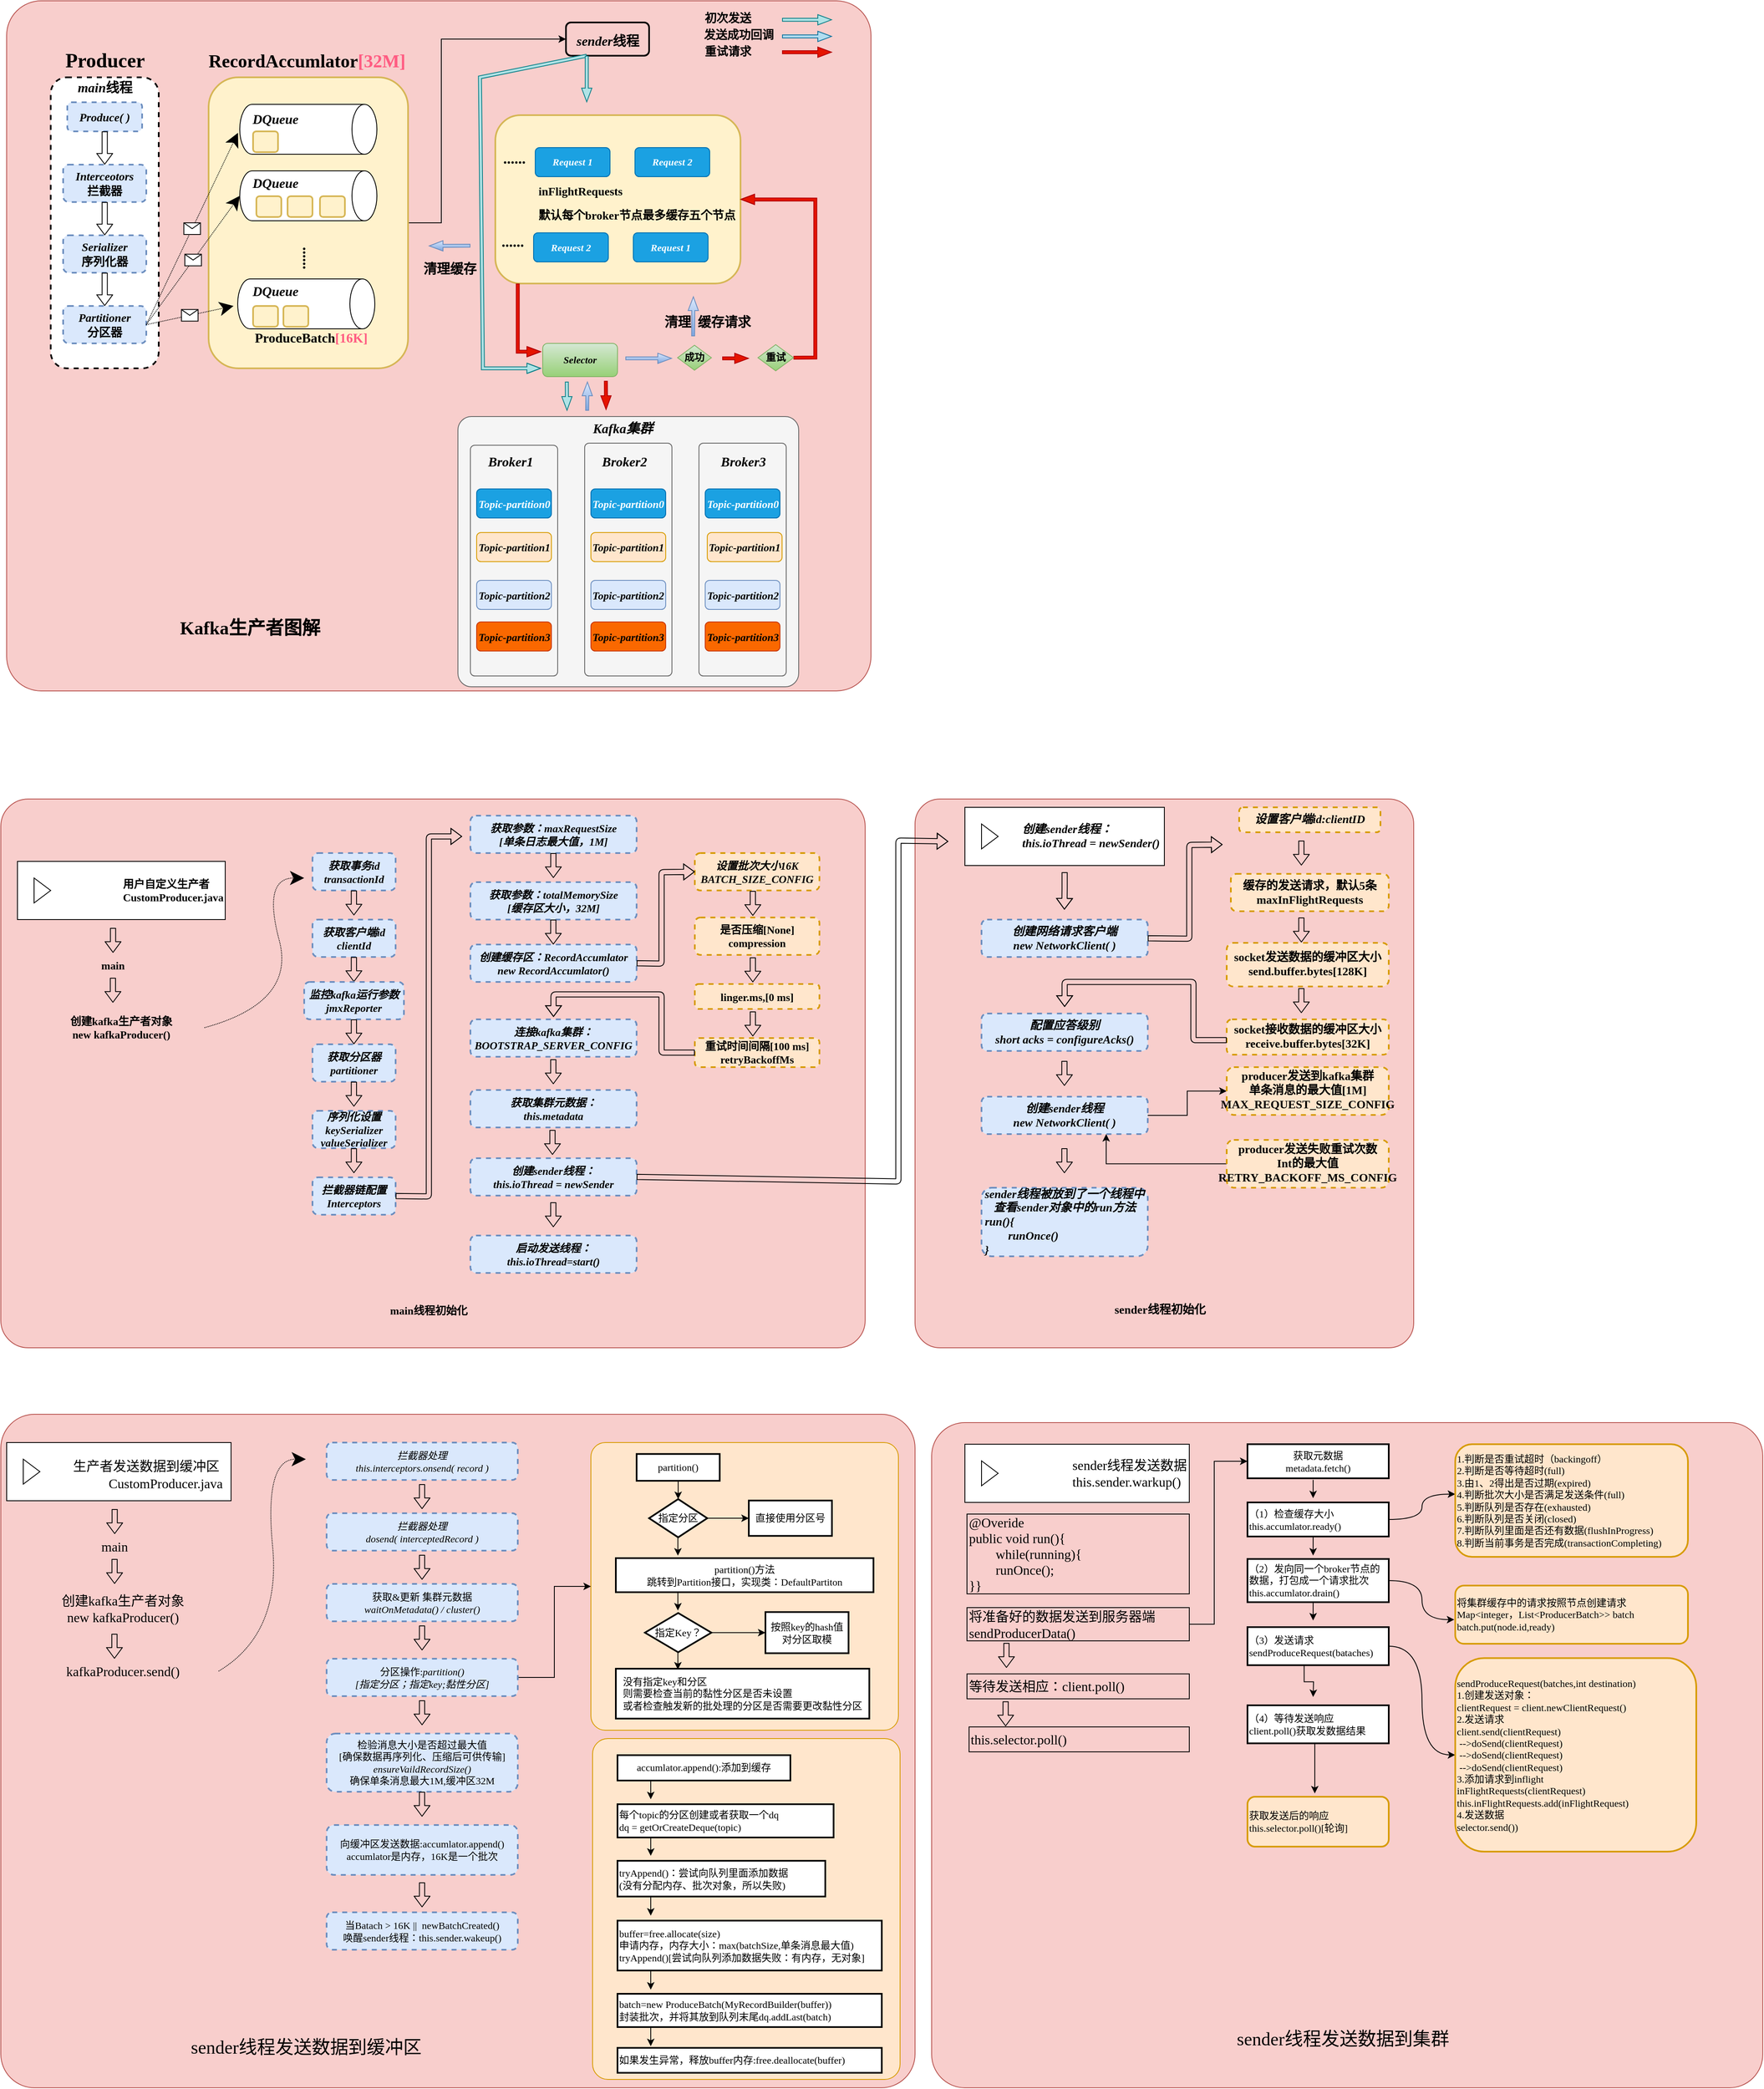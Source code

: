 <mxfile version="20.3.0" type="device"><diagram name="Page-1" id="74e2e168-ea6b-b213-b513-2b3c1d86103e"><mxGraphModel dx="1964" dy="1167" grid="1" gridSize="10" guides="1" tooltips="1" connect="1" arrows="1" fold="1" page="1" pageScale="1" pageWidth="1100" pageHeight="850" background="none" math="0" shadow="0"><root><mxCell id="0"/><mxCell id="1" parent="0"/><mxCell id="eWLPUMMV9H8evwUFRk5J-2" value="" style="rounded=1;whiteSpace=wrap;html=1;fontFamily=Times New Roman;fontSize=16;arcSize=5;fillColor=#f8cecc;strokeColor=#b85450;fontStyle=1" parent="1" vertex="1"><mxGeometry x="27" y="10" width="1040" height="830" as="geometry"/></mxCell><mxCell id="lYTM98l8bXx-ulwmXIaj-34" value="" style="rounded=1;whiteSpace=wrap;html=1;strokeWidth=2;fillColor=#fff2cc;strokeColor=#d6b656;fontStyle=1" parent="1" vertex="1"><mxGeometry x="615" y="147.5" width="295" height="202.5" as="geometry"/></mxCell><mxCell id="lYTM98l8bXx-ulwmXIaj-29" value="" style="rounded=1;whiteSpace=wrap;html=1;fontFamily=Times New Roman;fontSize=16;arcSize=5;fillColor=#f5f5f5;strokeColor=#666666;fontColor=#333333;fontStyle=1" parent="1" vertex="1"><mxGeometry x="570" y="510" width="410" height="325" as="geometry"/></mxCell><mxCell id="jrWfjfBqL7f8Z2dXlnxs-81" value="" style="rounded=1;whiteSpace=wrap;html=1;fontFamily=Times New Roman;fontSize=16;arcSize=5;fillColor=#f8cecc;strokeColor=#b85450;" parent="1" vertex="1"><mxGeometry x="1140" y="1720" width="1000" height="800" as="geometry"/></mxCell><mxCell id="jrWfjfBqL7f8Z2dXlnxs-35" value="" style="rounded=1;whiteSpace=wrap;html=1;fontFamily=Times New Roman;fontSize=16;arcSize=5;fillColor=#f8cecc;strokeColor=#b85450;" parent="1" vertex="1"><mxGeometry x="20" y="1710" width="1100" height="810" as="geometry"/></mxCell><mxCell id="jrWfjfBqL7f8Z2dXlnxs-36" value="" style="rounded=1;whiteSpace=wrap;html=1;fontFamily=Times New Roman;fontSize=16;arcSize=5;fillColor=#ffe6cc;strokeColor=#d79b00;" parent="1" vertex="1"><mxGeometry x="730" y="1744" width="370" height="346" as="geometry"/></mxCell><mxCell id="jrWfjfBqL7f8Z2dXlnxs-37" value="" style="rounded=1;whiteSpace=wrap;html=1;fontFamily=Times New Roman;fontSize=16;arcSize=5;fillColor=#ffe6cc;strokeColor=#d79b00;" parent="1" vertex="1"><mxGeometry x="732" y="2100" width="370" height="410" as="geometry"/></mxCell><mxCell id="YLtu3T-XRikmK7j-q-GQ-29" value="" style="rounded=1;whiteSpace=wrap;html=1;fontFamily=楷体;fontSize=14;arcSize=5;fillColor=#f8cecc;strokeColor=#b85450;fontStyle=1" parent="1" vertex="1"><mxGeometry x="1120" y="970" width="600" height="660" as="geometry"/></mxCell><mxCell id="ogSEqd7-aeU7ToJd50_x-108" value="" style="rounded=1;whiteSpace=wrap;html=1;fontFamily=楷体;fontSize=13;arcSize=5;fillColor=#f8cecc;strokeColor=#b85450;fontStyle=1" parent="1" vertex="1"><mxGeometry x="20" y="970" width="1040" height="660" as="geometry"/></mxCell><mxCell id="ogSEqd7-aeU7ToJd50_x-3" value="" style="rounded=1;whiteSpace=wrap;html=1;dashed=1;strokeWidth=2;fontStyle=1" parent="1" vertex="1"><mxGeometry x="80" y="102" width="130" height="350" as="geometry"/></mxCell><mxCell id="ogSEqd7-aeU7ToJd50_x-4" value="&lt;font face=&quot;Lucida Console&quot; data-font-src=&quot;https://fonts.draw.io/SourceSansPro-It.woff&quot;&gt;Producer&lt;/font&gt;" style="text;strokeColor=none;fillColor=none;html=1;fontSize=24;fontStyle=1;verticalAlign=middle;align=center;dashed=1;strokeWidth=2;" parent="1" vertex="1"><mxGeometry x="95" y="62" width="100" height="40" as="geometry"/></mxCell><mxCell id="ogSEqd7-aeU7ToJd50_x-5" value="&lt;font face=&quot;Times New Roman&quot; style=&quot;font-size: 14px;&quot;&gt;&lt;i style=&quot;font-size: 14px;&quot;&gt;Produce( )&lt;/i&gt;&lt;/font&gt;" style="rounded=1;whiteSpace=wrap;html=1;dashed=1;strokeWidth=2;fillColor=#dae8fc;strokeColor=#6c8ebf;fontStyle=1;fontSize=14;" parent="1" vertex="1"><mxGeometry x="100" y="132" width="90" height="35" as="geometry"/></mxCell><mxCell id="ogSEqd7-aeU7ToJd50_x-7" value="&lt;font data-font-src=&quot;https://fonts.draw.io/SourceSansPro-It.woff&quot; style=&quot;font-size: 16px; line-height: 1.3;&quot;&gt;&lt;i style=&quot;font-family: &amp;quot;Times New Roman&amp;quot;;&quot;&gt;main&lt;/i&gt;&lt;font face=&quot;楷体&quot;&gt;线程&lt;/font&gt;&lt;/font&gt;" style="text;strokeColor=none;fillColor=none;html=1;fontSize=24;fontStyle=1;verticalAlign=middle;align=center;dashed=1;strokeWidth=2;" parent="1" vertex="1"><mxGeometry x="95" y="92" width="100" height="40" as="geometry"/></mxCell><mxCell id="ogSEqd7-aeU7ToJd50_x-10" value="&lt;i style=&quot;font-family: &amp;quot;Times New Roman&amp;quot;; font-size: 14px;&quot;&gt;Interceotors&lt;/i&gt;&lt;br style=&quot;font-size: 14px;&quot;&gt;&lt;font face=&quot;楷体&quot; style=&quot;font-size: 14px;&quot;&gt;拦截器&lt;/font&gt;&lt;span style=&quot;font-size: 14px;&quot;&gt;&lt;br style=&quot;font-size: 14px;&quot;&gt;&lt;/span&gt;" style="rounded=1;whiteSpace=wrap;html=1;dashed=1;strokeWidth=2;fillColor=#dae8fc;strokeColor=#6c8ebf;fontStyle=1;fontSize=14;" parent="1" vertex="1"><mxGeometry x="95" y="207" width="100" height="45" as="geometry"/></mxCell><mxCell id="ogSEqd7-aeU7ToJd50_x-11" value="" style="shape=flexArrow;endArrow=classic;html=1;rounded=1;fontSize=14;exitX=0.5;exitY=1;exitDx=0;exitDy=0;entryX=0.5;entryY=0;entryDx=0;entryDy=0;width=6.309;endSize=3.973;endWidth=11.905;fontStyle=1" parent="1" source="ogSEqd7-aeU7ToJd50_x-5" target="ogSEqd7-aeU7ToJd50_x-10" edge="1"><mxGeometry width="50" height="50" relative="1" as="geometry"><mxPoint x="144.83" y="167" as="sourcePoint"/><mxPoint x="145" y="227" as="targetPoint"/></mxGeometry></mxCell><mxCell id="ogSEqd7-aeU7ToJd50_x-14" value="&lt;i style=&quot;font-family: &amp;quot;Times New Roman&amp;quot;; font-size: 14px;&quot;&gt;Serializer&lt;/i&gt;&lt;br style=&quot;font-size: 14px;&quot;&gt;&lt;font face=&quot;楷体&quot; style=&quot;font-size: 14px;&quot;&gt;序列化器&lt;/font&gt;" style="rounded=1;whiteSpace=wrap;html=1;dashed=1;strokeWidth=2;fillColor=#dae8fc;strokeColor=#6c8ebf;fontStyle=1;fontSize=14;" parent="1" vertex="1"><mxGeometry x="95" y="292" width="100" height="45" as="geometry"/></mxCell><mxCell id="ogSEqd7-aeU7ToJd50_x-15" value="" style="shape=flexArrow;endArrow=classic;html=1;rounded=1;fontSize=14;entryX=0.5;entryY=0;entryDx=0;entryDy=0;width=6.309;endSize=3.973;endWidth=11.905;fontStyle=1" parent="1" source="ogSEqd7-aeU7ToJd50_x-10" target="ogSEqd7-aeU7ToJd50_x-14" edge="1"><mxGeometry width="50" height="50" relative="1" as="geometry"><mxPoint x="145" y="252" as="sourcePoint"/><mxPoint x="145" y="312" as="targetPoint"/></mxGeometry></mxCell><mxCell id="ogSEqd7-aeU7ToJd50_x-16" value="&lt;font face=&quot;Times New Roman&quot; style=&quot;font-size: 14px;&quot;&gt;&lt;i style=&quot;font-size: 14px;&quot;&gt;Partitioner&lt;/i&gt;&lt;/font&gt;&lt;br style=&quot;font-size: 14px;&quot;&gt;&lt;font face=&quot;楷体&quot; style=&quot;font-size: 14px;&quot;&gt;分区器&lt;/font&gt;&lt;font face=&quot;Times New Roman&quot; style=&quot;font-size: 14px;&quot;&gt;&lt;br style=&quot;font-size: 14px;&quot;&gt;&lt;/font&gt;" style="rounded=1;whiteSpace=wrap;html=1;dashed=1;strokeWidth=2;fillColor=#dae8fc;strokeColor=#6c8ebf;fontStyle=1;fontSize=14;" parent="1" vertex="1"><mxGeometry x="95" y="377" width="100" height="45" as="geometry"/></mxCell><mxCell id="ogSEqd7-aeU7ToJd50_x-17" value="" style="shape=flexArrow;endArrow=classic;html=1;rounded=1;fontSize=14;entryX=0.5;entryY=0;entryDx=0;entryDy=0;width=6.309;endSize=3.973;endWidth=11.905;exitX=0.5;exitY=1;exitDx=0;exitDy=0;fontStyle=1" parent="1" source="ogSEqd7-aeU7ToJd50_x-14" target="ogSEqd7-aeU7ToJd50_x-16" edge="1"><mxGeometry width="50" height="50" relative="1" as="geometry"><mxPoint x="145" y="337" as="sourcePoint"/><mxPoint x="145" y="397" as="targetPoint"/></mxGeometry></mxCell><mxCell id="lYTM98l8bXx-ulwmXIaj-36" style="edgeStyle=orthogonalEdgeStyle;rounded=0;orthogonalLoop=1;jettySize=auto;html=1;entryX=0;entryY=0.5;entryDx=0;entryDy=0;fontFamily=楷体;fontSize=14;fontStyle=1" parent="1" source="ogSEqd7-aeU7ToJd50_x-18" target="jrWfjfBqL7f8Z2dXlnxs-7" edge="1"><mxGeometry relative="1" as="geometry"><Array as="points"><mxPoint x="550" y="277"/><mxPoint x="550" y="56"/></Array></mxGeometry></mxCell><mxCell id="ogSEqd7-aeU7ToJd50_x-18" value="" style="rounded=1;whiteSpace=wrap;html=1;strokeWidth=2;fillColor=#fff2cc;strokeColor=#d6b656;fontStyle=1" parent="1" vertex="1"><mxGeometry x="270" y="102" width="240" height="350" as="geometry"/></mxCell><mxCell id="ogSEqd7-aeU7ToJd50_x-19" value="&lt;font style=&quot;font-size: 22px;&quot; face=&quot;Lucida Console&quot; data-font-src=&quot;https://fonts.draw.io/SourceSansPro-It.woff&quot;&gt;RecordAccumlator&lt;font style=&quot;font-size: 22px;&quot; color=&quot;#ff5c82&quot;&gt;[32M]&lt;/font&gt;&lt;/font&gt;" style="text;strokeColor=none;fillColor=none;html=1;fontSize=24;fontStyle=1;verticalAlign=middle;align=center;dashed=1;strokeWidth=2;" parent="1" vertex="1"><mxGeometry x="270" y="62" width="235" height="40" as="geometry"/></mxCell><mxCell id="ogSEqd7-aeU7ToJd50_x-28" value="" style="shape=cylinder3;whiteSpace=wrap;html=1;boundedLbl=1;backgroundOutline=1;size=15;fontFamily=SourceSansPro-Italics;fontSource=https%3A%2F%2Ffonts.draw.io%2FSourceSansPro-It.woff;fontSize=16;rotation=90;fontStyle=1" parent="1" vertex="1"><mxGeometry x="360" y="82" width="60" height="165" as="geometry"/></mxCell><mxCell id="ogSEqd7-aeU7ToJd50_x-29" value="" style="shape=cylinder3;whiteSpace=wrap;html=1;boundedLbl=1;backgroundOutline=1;size=15;fontFamily=SourceSansPro-Italics;fontSource=https%3A%2F%2Ffonts.draw.io%2FSourceSansPro-It.woff;fontSize=16;rotation=90;fontStyle=1" parent="1" vertex="1"><mxGeometry x="360" y="162" width="60" height="165" as="geometry"/></mxCell><mxCell id="ogSEqd7-aeU7ToJd50_x-30" value="" style="shape=cylinder3;whiteSpace=wrap;html=1;boundedLbl=1;backgroundOutline=1;size=15;fontFamily=SourceSansPro-Italics;fontSource=https%3A%2F%2Ffonts.draw.io%2FSourceSansPro-It.woff;fontSize=16;rotation=90;fontStyle=1" parent="1" vertex="1"><mxGeometry x="357.5" y="292" width="60" height="165" as="geometry"/></mxCell><mxCell id="ogSEqd7-aeU7ToJd50_x-33" value="&lt;span&gt;&lt;font style=&quot;font-size: 18px;&quot;&gt;......&lt;/font&gt;&lt;/span&gt;" style="text;html=1;strokeColor=none;fillColor=none;align=center;verticalAlign=middle;whiteSpace=wrap;rounded=0;fontFamily=SourceSansPro-Italics;fontSource=https%3A%2F%2Ffonts.draw.io%2FSourceSansPro-It.woff;fontSize=16;labelPadding=0;rotatable=1;direction=east;rotation=90;fontStyle=1" parent="1" vertex="1"><mxGeometry x="360" y="304.5" width="60" height="30" as="geometry"/></mxCell><mxCell id="ogSEqd7-aeU7ToJd50_x-34" value="&lt;span style=&quot;font-size: 16px;&quot;&gt;&lt;i style=&quot;&quot;&gt;&lt;font face=&quot;Lucida Console&quot;&gt;DQueue&lt;/font&gt;&lt;/i&gt;&lt;/span&gt;" style="text;strokeColor=none;fillColor=none;html=1;fontSize=24;fontStyle=1;verticalAlign=middle;align=center;dashed=1;strokeWidth=2;" parent="1" vertex="1"><mxGeometry x="300" y="129.5" width="100" height="40" as="geometry"/></mxCell><mxCell id="ogSEqd7-aeU7ToJd50_x-35" value="&lt;span style=&quot;font-size: 16px;&quot;&gt;&lt;i style=&quot;&quot;&gt;&lt;font face=&quot;Lucida Console&quot;&gt;DQueue&lt;/font&gt;&lt;/i&gt;&lt;/span&gt;" style="text;strokeColor=none;fillColor=none;html=1;fontSize=24;fontStyle=1;verticalAlign=middle;align=center;dashed=1;strokeWidth=2;" parent="1" vertex="1"><mxGeometry x="300" y="207" width="100" height="40" as="geometry"/></mxCell><mxCell id="ogSEqd7-aeU7ToJd50_x-36" value="&lt;span style=&quot;font-size: 16px;&quot;&gt;&lt;i style=&quot;&quot;&gt;&lt;font face=&quot;Lucida Console&quot;&gt;DQueue&lt;/font&gt;&lt;/i&gt;&lt;/span&gt;" style="text;strokeColor=none;fillColor=none;html=1;fontSize=24;fontStyle=1;verticalAlign=middle;align=center;dashed=1;strokeWidth=2;" parent="1" vertex="1"><mxGeometry x="300" y="337" width="100" height="40" as="geometry"/></mxCell><mxCell id="ogSEqd7-aeU7ToJd50_x-37" value="&lt;font style=&quot;font-size: 16px;&quot; face=&quot;Lucida Console&quot;&gt;ProduceBatch&lt;font color=&quot;#ff5c82&quot;&gt;[16K]&lt;/font&gt;&lt;/font&gt;" style="text;strokeColor=none;fillColor=none;html=1;fontSize=24;fontStyle=1;verticalAlign=middle;align=center;dashed=1;strokeWidth=2;" parent="1" vertex="1"><mxGeometry x="275" y="385" width="235" height="55" as="geometry"/></mxCell><mxCell id="ogSEqd7-aeU7ToJd50_x-39" value="" style="endArrow=classic;html=1;rounded=0;dashed=1;dashPattern=1 1;fontFamily=Lucida Console;fontSize=16;fontColor=#FF5C82;startSize=14;endSize=14;curved=1;exitX=1;exitY=0.5;exitDx=0;exitDy=0;entryX=0.57;entryY=1.013;entryDx=0;entryDy=0;entryPerimeter=0;fontStyle=1" parent="1" source="ogSEqd7-aeU7ToJd50_x-16" target="ogSEqd7-aeU7ToJd50_x-28" edge="1"><mxGeometry relative="1" as="geometry"><mxPoint x="220" y="392" as="sourcePoint"/><mxPoint x="320" y="392" as="targetPoint"/></mxGeometry></mxCell><mxCell id="ogSEqd7-aeU7ToJd50_x-40" value="" style="shape=message;html=1;outlineConnect=0;fontFamily=Lucida Console;fontSize=16;fontColor=#FF5C82;fontStyle=1" parent="ogSEqd7-aeU7ToJd50_x-39" vertex="1"><mxGeometry width="20" height="14" relative="1" as="geometry"><mxPoint x="-10" y="-7" as="offset"/></mxGeometry></mxCell><mxCell id="ogSEqd7-aeU7ToJd50_x-41" value="" style="endArrow=classic;html=1;rounded=0;dashed=1;dashPattern=1 1;fontFamily=Lucida Console;fontSize=16;fontColor=#FF5C82;startSize=14;endSize=14;curved=1;exitX=1;exitY=0.5;exitDx=0;exitDy=0;entryX=0.5;entryY=1;entryDx=0;entryDy=0;entryPerimeter=0;fontStyle=1" parent="1" source="ogSEqd7-aeU7ToJd50_x-16" target="ogSEqd7-aeU7ToJd50_x-29" edge="1"><mxGeometry relative="1" as="geometry"><mxPoint x="205" y="409.5" as="sourcePoint"/><mxPoint x="315.355" y="178.7" as="targetPoint"/></mxGeometry></mxCell><mxCell id="ogSEqd7-aeU7ToJd50_x-42" value="" style="shape=message;html=1;outlineConnect=0;fontFamily=Lucida Console;fontSize=16;fontColor=#FF5C82;fontStyle=1" parent="ogSEqd7-aeU7ToJd50_x-41" vertex="1"><mxGeometry width="20" height="14" relative="1" as="geometry"><mxPoint x="-10" y="-7" as="offset"/></mxGeometry></mxCell><mxCell id="ogSEqd7-aeU7ToJd50_x-43" value="" style="endArrow=classic;html=1;rounded=0;dashed=1;dashPattern=1 1;fontFamily=Lucida Console;fontSize=16;fontColor=#FF5C82;startSize=14;endSize=14;curved=1;exitX=1;exitY=0.5;exitDx=0;exitDy=0;entryX=0;entryY=1;entryDx=0;entryDy=0;fontStyle=1" parent="1" source="ogSEqd7-aeU7ToJd50_x-16" target="ogSEqd7-aeU7ToJd50_x-36" edge="1"><mxGeometry relative="1" as="geometry"><mxPoint x="215" y="419.5" as="sourcePoint"/><mxPoint x="325.355" y="188.7" as="targetPoint"/></mxGeometry></mxCell><mxCell id="ogSEqd7-aeU7ToJd50_x-44" value="" style="shape=message;html=1;outlineConnect=0;fontFamily=Lucida Console;fontSize=16;fontColor=#FF5C82;fontStyle=1" parent="ogSEqd7-aeU7ToJd50_x-43" vertex="1"><mxGeometry width="20" height="14" relative="1" as="geometry"><mxPoint x="-10" y="-7" as="offset"/></mxGeometry></mxCell><mxCell id="ogSEqd7-aeU7ToJd50_x-47" value="&lt;div style=&quot;text-align: left; color: rgb(255, 92, 130); font-size: 13px;&quot;&gt;&lt;span style=&quot;font-size: 13px; background-color: initial;&quot;&gt;&lt;font color=&quot;#000000&quot; style=&quot;font-size: 13px;&quot;&gt;用户自定义生产者&lt;/font&gt;&lt;/span&gt;&lt;/div&gt;&lt;font color=&quot;#000000&quot; style=&quot;font-size: 13px;&quot;&gt;&lt;div style=&quot;font-size: 13px;&quot;&gt;&lt;span style=&quot;background-color: initial; font-size: 13px;&quot;&gt;CustomProducer.java&lt;/span&gt;&lt;/div&gt;&lt;/font&gt;" style="html=1;whiteSpace=wrap;container=1;recursiveResize=0;collapsible=0;fontFamily=楷体;fontSize=13;fontColor=#000000;align=right;fontStyle=1" parent="1" vertex="1"><mxGeometry x="40" y="1045" width="250" height="70" as="geometry"/></mxCell><mxCell id="ogSEqd7-aeU7ToJd50_x-48" value="" style="triangle;html=1;whiteSpace=wrap;fontFamily=楷体;fontSize=13;fontColor=#000000;fontStyle=1" parent="ogSEqd7-aeU7ToJd50_x-47" vertex="1"><mxGeometry x="20" y="20" width="20" height="30" as="geometry"/></mxCell><mxCell id="ogSEqd7-aeU7ToJd50_x-51" value="" style="shape=flexArrow;endArrow=classic;html=1;rounded=1;fontSize=13;width=6.309;endSize=3.973;endWidth=11.905;fontStyle=1;fontFamily=楷体;" parent="1" target="ogSEqd7-aeU7ToJd50_x-53" edge="1"><mxGeometry width="50" height="50" relative="1" as="geometry"><mxPoint x="155" y="1125" as="sourcePoint"/><mxPoint x="155" y="1145" as="targetPoint"/></mxGeometry></mxCell><mxCell id="ogSEqd7-aeU7ToJd50_x-53" value="main" style="text;html=1;strokeColor=none;fillColor=none;align=center;verticalAlign=middle;whiteSpace=wrap;rounded=0;fontFamily=楷体;fontSize=13;fontColor=#000000;fontStyle=1" parent="1" vertex="1"><mxGeometry x="125" y="1155" width="60" height="30" as="geometry"/></mxCell><mxCell id="ogSEqd7-aeU7ToJd50_x-55" value="&lt;font style=&quot;font-size: 13px;&quot;&gt;创建kafka生产者对象&lt;/font&gt;&lt;br style=&quot;font-size: 13px;&quot;&gt;new kafkaProducer()" style="text;html=1;strokeColor=none;fillColor=none;align=center;verticalAlign=middle;whiteSpace=wrap;rounded=0;fontFamily=楷体;fontSize=13;fontColor=#000000;fontStyle=1" parent="1" vertex="1"><mxGeometry x="65" y="1225" width="200" height="40" as="geometry"/></mxCell><mxCell id="ogSEqd7-aeU7ToJd50_x-59" value="" style="shape=flexArrow;endArrow=classic;html=1;rounded=1;fontSize=13;width=6.309;endSize=3.973;endWidth=11.905;fontStyle=1;fontFamily=楷体;" parent="1" edge="1"><mxGeometry width="50" height="50" relative="1" as="geometry"><mxPoint x="154.86" y="1185" as="sourcePoint"/><mxPoint x="154.86" y="1215" as="targetPoint"/></mxGeometry></mxCell><mxCell id="ogSEqd7-aeU7ToJd50_x-62" value="" style="curved=1;endArrow=classic;html=1;rounded=0;dashed=1;dashPattern=1 1;fontFamily=楷体;fontSize=13;fontColor=#000000;startSize=14;endSize=14;exitX=1;exitY=0.5;exitDx=0;exitDy=0;fontStyle=1" parent="1" source="ogSEqd7-aeU7ToJd50_x-55" edge="1"><mxGeometry width="50" height="50" relative="1" as="geometry"><mxPoint x="335" y="1115" as="sourcePoint"/><mxPoint x="385" y="1065" as="targetPoint"/><Array as="points"><mxPoint x="375" y="1215"/><mxPoint x="335" y="1065"/></Array></mxGeometry></mxCell><mxCell id="ogSEqd7-aeU7ToJd50_x-63" value="&lt;i style=&quot;font-size: 13px;&quot;&gt;&lt;font style=&quot;font-size: 13px;&quot;&gt;获取事务&lt;/font&gt;&lt;font style=&quot;font-size: 13px;&quot;&gt;id&lt;/font&gt;&lt;br style=&quot;font-size: 13px;&quot;&gt;&lt;font style=&quot;font-size: 13px;&quot;&gt;transactionId&lt;/font&gt;&lt;br style=&quot;font-size: 13px;&quot;&gt;&lt;/i&gt;" style="rounded=1;whiteSpace=wrap;html=1;dashed=1;strokeWidth=2;fillColor=#dae8fc;strokeColor=#6c8ebf;fontSize=13;fontStyle=1;fontFamily=楷体;" parent="1" vertex="1"><mxGeometry x="395" y="1035" width="100" height="45" as="geometry"/></mxCell><mxCell id="ogSEqd7-aeU7ToJd50_x-65" value="&lt;i style=&quot;font-size: 13px;&quot;&gt;&lt;font style=&quot;font-size: 13px;&quot;&gt;获取客户端&lt;/font&gt;&lt;font style=&quot;font-size: 13px;&quot;&gt;id&lt;/font&gt;&lt;br style=&quot;font-size: 13px;&quot;&gt;&lt;font style=&quot;font-size: 13px;&quot;&gt;clientId&lt;/font&gt;&lt;br style=&quot;font-size: 13px;&quot;&gt;&lt;/i&gt;" style="rounded=1;whiteSpace=wrap;html=1;dashed=1;strokeWidth=2;fillColor=#dae8fc;strokeColor=#6c8ebf;fontSize=13;fontStyle=1;fontFamily=楷体;" parent="1" vertex="1"><mxGeometry x="395" y="1115" width="100" height="45" as="geometry"/></mxCell><mxCell id="ogSEqd7-aeU7ToJd50_x-66" value="" style="shape=flexArrow;endArrow=classic;html=1;rounded=1;fontSize=13;width=6.309;endSize=3.973;endWidth=11.905;fontStyle=1;fontFamily=楷体;" parent="1" edge="1"><mxGeometry width="50" height="50" relative="1" as="geometry"><mxPoint x="444.83" y="1080" as="sourcePoint"/><mxPoint x="444.83" y="1110" as="targetPoint"/></mxGeometry></mxCell><mxCell id="ogSEqd7-aeU7ToJd50_x-67" value="" style="shape=flexArrow;endArrow=classic;html=1;rounded=1;fontSize=13;width=6.309;endSize=3.973;endWidth=11.905;fontStyle=1;fontFamily=楷体;" parent="1" edge="1"><mxGeometry width="50" height="50" relative="1" as="geometry"><mxPoint x="444.83" y="1160" as="sourcePoint"/><mxPoint x="444.83" y="1190" as="targetPoint"/></mxGeometry></mxCell><mxCell id="ogSEqd7-aeU7ToJd50_x-68" value="&lt;i style=&quot;font-size: 13px;&quot;&gt;&lt;font style=&quot;font-size: 13px;&quot;&gt;监控kafka运行参数&lt;/font&gt;&lt;br style=&quot;font-size: 13px;&quot;&gt;&lt;font style=&quot;font-size: 13px;&quot;&gt;jmxReporter&lt;/font&gt;&lt;br style=&quot;font-size: 13px;&quot;&gt;&lt;/i&gt;" style="rounded=1;whiteSpace=wrap;html=1;dashed=1;strokeWidth=2;fillColor=#dae8fc;strokeColor=#6c8ebf;fontSize=13;fontStyle=1;fontFamily=楷体;" parent="1" vertex="1"><mxGeometry x="385" y="1190" width="120" height="45" as="geometry"/></mxCell><mxCell id="ogSEqd7-aeU7ToJd50_x-69" value="" style="shape=flexArrow;endArrow=classic;html=1;rounded=1;fontSize=13;width=6.309;endSize=3.973;endWidth=11.905;fontStyle=1;fontFamily=楷体;" parent="1" edge="1"><mxGeometry width="50" height="50" relative="1" as="geometry"><mxPoint x="444.83" y="1235" as="sourcePoint"/><mxPoint x="444.83" y="1265" as="targetPoint"/></mxGeometry></mxCell><mxCell id="ogSEqd7-aeU7ToJd50_x-70" value="&lt;i style=&quot;font-size: 13px;&quot;&gt;&lt;font style=&quot;font-size: 13px;&quot;&gt;获取分区器&lt;/font&gt;&lt;br style=&quot;font-size: 13px;&quot;&gt;&lt;font style=&quot;font-size: 13px;&quot;&gt;partitioner&lt;/font&gt;&lt;br style=&quot;font-size: 13px;&quot;&gt;&lt;/i&gt;" style="rounded=1;whiteSpace=wrap;html=1;dashed=1;strokeWidth=2;fillColor=#dae8fc;strokeColor=#6c8ebf;fontSize=13;fontStyle=1;fontFamily=楷体;" parent="1" vertex="1"><mxGeometry x="395" y="1265" width="100" height="45" as="geometry"/></mxCell><mxCell id="ogSEqd7-aeU7ToJd50_x-71" value="" style="shape=flexArrow;endArrow=classic;html=1;rounded=1;fontSize=13;width=6.309;endSize=3.973;endWidth=11.905;fontStyle=1;fontFamily=楷体;" parent="1" edge="1"><mxGeometry width="50" height="50" relative="1" as="geometry"><mxPoint x="444.83" y="1310" as="sourcePoint"/><mxPoint x="444.83" y="1340" as="targetPoint"/></mxGeometry></mxCell><mxCell id="ogSEqd7-aeU7ToJd50_x-72" value="&lt;i style=&quot;font-size: 13px;&quot;&gt;&lt;font style=&quot;font-size: 13px;&quot;&gt;序列化设置&lt;br style=&quot;font-size: 13px;&quot;&gt;&lt;/font&gt;&lt;font style=&quot;font-size: 13px;&quot;&gt;keySerializer&lt;br style=&quot;font-size: 13px;&quot;&gt;valueSerializer&lt;/font&gt;&lt;br style=&quot;font-size: 13px;&quot;&gt;&lt;/i&gt;" style="rounded=1;whiteSpace=wrap;html=1;dashed=1;strokeWidth=2;fillColor=#dae8fc;strokeColor=#6c8ebf;fontSize=13;fontStyle=1;fontFamily=楷体;" parent="1" vertex="1"><mxGeometry x="395" y="1345" width="100" height="45" as="geometry"/></mxCell><mxCell id="ogSEqd7-aeU7ToJd50_x-73" value="" style="shape=flexArrow;endArrow=classic;html=1;rounded=1;fontSize=13;width=6.309;endSize=3.973;endWidth=11.905;fontStyle=1;fontFamily=楷体;" parent="1" edge="1"><mxGeometry width="50" height="50" relative="1" as="geometry"><mxPoint x="444.83" y="1390" as="sourcePoint"/><mxPoint x="444.83" y="1420" as="targetPoint"/></mxGeometry></mxCell><mxCell id="ogSEqd7-aeU7ToJd50_x-76" value="&lt;i style=&quot;font-size: 13px;&quot;&gt;&lt;font style=&quot;font-size: 13px;&quot;&gt;拦截器链配置&lt;br style=&quot;font-size: 13px;&quot;&gt;&lt;/font&gt;&lt;font style=&quot;font-size: 13px;&quot;&gt;Interceptors&lt;/font&gt;&lt;br style=&quot;font-size: 13px;&quot;&gt;&lt;/i&gt;" style="rounded=1;whiteSpace=wrap;html=1;dashed=1;strokeWidth=2;fillColor=#dae8fc;strokeColor=#6c8ebf;fontSize=13;fontStyle=1;fontFamily=楷体;" parent="1" vertex="1"><mxGeometry x="395" y="1425" width="100" height="45" as="geometry"/></mxCell><mxCell id="ogSEqd7-aeU7ToJd50_x-77" value="" style="shape=flexArrow;endArrow=classic;html=1;rounded=1;fontSize=13;width=6.309;endSize=3.973;endWidth=11.905;exitX=1;exitY=0.5;exitDx=0;exitDy=0;fontStyle=1;fontFamily=楷体;" parent="1" source="ogSEqd7-aeU7ToJd50_x-76" edge="1"><mxGeometry width="50" height="50" relative="1" as="geometry"><mxPoint x="444.83" y="1470" as="sourcePoint"/><mxPoint x="575" y="1015" as="targetPoint"/><Array as="points"><mxPoint x="535" y="1448"/><mxPoint x="535" y="1015"/></Array></mxGeometry></mxCell><mxCell id="ogSEqd7-aeU7ToJd50_x-78" value="&lt;i style=&quot;font-size: 13px;&quot;&gt;&lt;font style=&quot;font-size: 13px;&quot;&gt;获取参数：&lt;/font&gt;&lt;/i&gt;&lt;i style=&quot;font-size: 13px;&quot;&gt;&lt;font style=&quot;font-size: 13px;&quot;&gt;maxRequestSize&lt;/font&gt;&lt;/i&gt;&lt;i style=&quot;font-size: 13px;&quot;&gt;&lt;font style=&quot;font-size: 13px;&quot;&gt;&lt;br style=&quot;font-size: 13px;&quot;&gt;&lt;/font&gt;&lt;/i&gt;&lt;i style=&quot;font-size: 13px;&quot;&gt;&lt;font style=&quot;font-size: 13px;&quot;&gt;[单条日志最大值，1M&lt;/font&gt;&lt;/i&gt;&lt;i style=&quot;font-size: 13px;&quot;&gt;&lt;font style=&quot;font-size: 13px;&quot;&gt;]&lt;/font&gt;&lt;/i&gt;&lt;i style=&quot;font-size: 13px;&quot;&gt;&lt;br style=&quot;font-size: 13px;&quot;&gt;&lt;/i&gt;" style="rounded=1;whiteSpace=wrap;html=1;dashed=1;strokeWidth=2;fillColor=#dae8fc;strokeColor=#6c8ebf;fontSize=13;fontStyle=1;fontFamily=楷体;" parent="1" vertex="1"><mxGeometry x="585" y="990" width="200" height="45" as="geometry"/></mxCell><mxCell id="ogSEqd7-aeU7ToJd50_x-79" value="&lt;i style=&quot;font-size: 13px;&quot;&gt;&lt;font style=&quot;font-size: 13px;&quot;&gt;获取参数：&lt;/font&gt;&lt;/i&gt;&lt;i style=&quot;font-size: 13px;&quot;&gt;&lt;font style=&quot;font-size: 13px;&quot;&gt;totalMemorySize&lt;/font&gt;&lt;/i&gt;&lt;i style=&quot;font-size: 13px;&quot;&gt;&lt;font style=&quot;font-size: 13px;&quot;&gt;&lt;br style=&quot;font-size: 13px;&quot;&gt;&lt;/font&gt;&lt;/i&gt;&lt;i style=&quot;font-size: 13px;&quot;&gt;&lt;font style=&quot;font-size: 13px;&quot;&gt;[缓存区大小，32M&lt;/font&gt;&lt;/i&gt;&lt;i style=&quot;font-size: 13px;&quot;&gt;&lt;font style=&quot;font-size: 13px;&quot;&gt;]&lt;/font&gt;&lt;/i&gt;&lt;i style=&quot;font-size: 13px;&quot;&gt;&lt;br style=&quot;font-size: 13px;&quot;&gt;&lt;/i&gt;" style="rounded=1;whiteSpace=wrap;html=1;dashed=1;strokeWidth=2;fillColor=#dae8fc;strokeColor=#6c8ebf;fontSize=13;fontStyle=1;fontFamily=楷体;" parent="1" vertex="1"><mxGeometry x="585" y="1070" width="200" height="45" as="geometry"/></mxCell><mxCell id="ogSEqd7-aeU7ToJd50_x-80" value="" style="shape=flexArrow;endArrow=classic;html=1;rounded=1;fontSize=13;width=6.309;endSize=3.973;endWidth=11.905;fontStyle=1;fontFamily=楷体;" parent="1" edge="1"><mxGeometry width="50" height="50" relative="1" as="geometry"><mxPoint x="684.83" y="1035" as="sourcePoint"/><mxPoint x="684.83" y="1065" as="targetPoint"/></mxGeometry></mxCell><mxCell id="ogSEqd7-aeU7ToJd50_x-81" value="" style="shape=flexArrow;endArrow=classic;html=1;rounded=1;fontSize=13;width=6.309;endSize=3.973;endWidth=11.905;fontStyle=1;fontFamily=楷体;" parent="1" edge="1"><mxGeometry width="50" height="50" relative="1" as="geometry"><mxPoint x="684.76" y="1115" as="sourcePoint"/><mxPoint x="684.76" y="1145" as="targetPoint"/></mxGeometry></mxCell><mxCell id="ogSEqd7-aeU7ToJd50_x-83" value="&lt;i style=&quot;font-size: 13px;&quot;&gt;&lt;font style=&quot;font-size: 13px;&quot;&gt;创建缓存区：&lt;/font&gt;&lt;font style=&quot;font-size: 13px;&quot;&gt;RecordAccumlator&lt;br style=&quot;font-size: 13px;&quot;&gt;&lt;/font&gt;&lt;/i&gt;&lt;i style=&quot;font-size: 13px;&quot;&gt;&lt;font style=&quot;font-size: 13px;&quot;&gt;new RecordAccumlator()&lt;/font&gt;&lt;br style=&quot;font-size: 13px;&quot;&gt;&lt;/i&gt;" style="rounded=1;whiteSpace=wrap;html=1;dashed=1;strokeWidth=2;fillColor=#dae8fc;strokeColor=#6c8ebf;fontSize=13;fontStyle=1;fontFamily=楷体;" parent="1" vertex="1"><mxGeometry x="585" y="1145" width="200" height="45" as="geometry"/></mxCell><mxCell id="ogSEqd7-aeU7ToJd50_x-85" value="&lt;i style=&quot;font-size: 13px;&quot;&gt;&lt;font style=&quot;font-size: 13px;&quot;&gt;设置批次大小16K&lt;br style=&quot;font-size: 13px;&quot;&gt;&lt;/font&gt;&lt;font style=&quot;font-size: 13px;&quot;&gt;BATCH_SIZE_CONFIG&lt;/font&gt;&lt;br style=&quot;font-size: 13px;&quot;&gt;&lt;/i&gt;" style="rounded=1;whiteSpace=wrap;html=1;dashed=1;strokeWidth=2;fillColor=#ffe6cc;strokeColor=#d79b00;fontFamily=楷体;fontSize=13;fontStyle=1" parent="1" vertex="1"><mxGeometry x="855" y="1035" width="150" height="45" as="geometry"/></mxCell><mxCell id="ogSEqd7-aeU7ToJd50_x-86" value="" style="shape=flexArrow;endArrow=classic;html=1;rounded=1;fontSize=13;width=6.309;endSize=3.973;endWidth=11.905;fontFamily=楷体;fontStyle=1" parent="1" edge="1"><mxGeometry width="50" height="50" relative="1" as="geometry"><mxPoint x="924.83" y="1080.5" as="sourcePoint"/><mxPoint x="924.83" y="1110.5" as="targetPoint"/></mxGeometry></mxCell><mxCell id="ogSEqd7-aeU7ToJd50_x-87" value="&lt;font style=&quot;font-size: 13px;&quot;&gt;是否压缩&lt;/font&gt;&lt;font style=&quot;font-size: 13px;&quot;&gt;[None]&lt;br style=&quot;font-size: 13px;&quot;&gt;compression&lt;br style=&quot;font-size: 13px;&quot;&gt;&lt;/font&gt;" style="rounded=1;whiteSpace=wrap;html=1;dashed=1;strokeWidth=2;fillColor=#ffe6cc;strokeColor=#d79b00;fontFamily=楷体;fontSize=13;fontStyle=1" parent="1" vertex="1"><mxGeometry x="855" y="1112.5" width="150" height="45" as="geometry"/></mxCell><mxCell id="ogSEqd7-aeU7ToJd50_x-88" value="" style="shape=flexArrow;endArrow=classic;html=1;rounded=1;fontSize=13;width=6.309;endSize=3.973;endWidth=11.905;fontFamily=楷体;fontStyle=1" parent="1" edge="1"><mxGeometry width="50" height="50" relative="1" as="geometry"><mxPoint x="924.83" y="1160.5" as="sourcePoint"/><mxPoint x="924.83" y="1190.5" as="targetPoint"/></mxGeometry></mxCell><mxCell id="ogSEqd7-aeU7ToJd50_x-89" value="linger.ms,[0 ms]&lt;br style=&quot;font-size: 13px;&quot;&gt;" style="rounded=1;whiteSpace=wrap;html=1;dashed=1;strokeWidth=2;fillColor=#ffe6cc;strokeColor=#d79b00;fontFamily=楷体;fontSize=13;fontStyle=1" parent="1" vertex="1"><mxGeometry x="855" y="1192.5" width="150" height="30" as="geometry"/></mxCell><mxCell id="ogSEqd7-aeU7ToJd50_x-91" value="" style="shape=flexArrow;endArrow=classic;html=1;rounded=1;fontSize=13;width=6.309;endSize=3.973;endWidth=11.905;fontFamily=楷体;fontStyle=1" parent="1" edge="1"><mxGeometry width="50" height="50" relative="1" as="geometry"><mxPoint x="924.83" y="1225.5" as="sourcePoint"/><mxPoint x="924.83" y="1255.5" as="targetPoint"/></mxGeometry></mxCell><mxCell id="ogSEqd7-aeU7ToJd50_x-92" value="重试时间间隔[100 ms]&lt;br style=&quot;font-size: 13px;&quot;&gt;retryBackoffMs" style="rounded=1;whiteSpace=wrap;html=1;dashed=1;strokeWidth=2;fillColor=#ffe6cc;strokeColor=#d79b00;fontFamily=楷体;fontSize=13;fontStyle=1" parent="1" vertex="1"><mxGeometry x="855" y="1257.5" width="150" height="35" as="geometry"/></mxCell><mxCell id="ogSEqd7-aeU7ToJd50_x-93" value="" style="shape=flexArrow;endArrow=classic;html=1;rounded=1;fontSize=13;width=6.309;endSize=3.973;endWidth=11.905;exitX=1;exitY=0.5;exitDx=0;exitDy=0;entryX=0;entryY=0.5;entryDx=0;entryDy=0;fontStyle=1;fontFamily=楷体;" parent="1" source="ogSEqd7-aeU7ToJd50_x-83" target="ogSEqd7-aeU7ToJd50_x-85" edge="1"><mxGeometry width="50" height="50" relative="1" as="geometry"><mxPoint x="815.0" y="1205" as="sourcePoint"/><mxPoint x="815.0" y="1235" as="targetPoint"/><Array as="points"><mxPoint x="815" y="1168"/><mxPoint x="815" y="1058"/></Array></mxGeometry></mxCell><mxCell id="ogSEqd7-aeU7ToJd50_x-95" value="" style="shape=flexArrow;endArrow=classic;html=1;rounded=1;fontSize=13;width=6.309;endSize=3.973;endWidth=11.905;fontFamily=楷体;exitX=0;exitY=0.5;exitDx=0;exitDy=0;entryX=0.5;entryY=-0.066;entryDx=0;entryDy=0;entryPerimeter=0;fontStyle=1" parent="1" source="ogSEqd7-aeU7ToJd50_x-92" target="ogSEqd7-aeU7ToJd50_x-96" edge="1"><mxGeometry width="50" height="50" relative="1" as="geometry"><mxPoint x="825.0" y="1285" as="sourcePoint"/><mxPoint x="685" y="1225" as="targetPoint"/><Array as="points"><mxPoint x="815" y="1275"/><mxPoint x="815" y="1205"/><mxPoint x="685" y="1205"/></Array></mxGeometry></mxCell><mxCell id="ogSEqd7-aeU7ToJd50_x-96" value="&lt;i style=&quot;font-size: 13px;&quot;&gt;&lt;font style=&quot;font-size: 13px;&quot;&gt;连接kafka集群：&lt;/font&gt;&lt;font style=&quot;font-size: 13px;&quot;&gt;&lt;br style=&quot;font-size: 13px;&quot;&gt;&lt;/font&gt;&lt;/i&gt;&lt;i style=&quot;font-size: 13px;&quot;&gt;&lt;font style=&quot;font-size: 13px;&quot;&gt;BOOTSTRAP_SERVER_CONFIG&lt;/font&gt;&lt;br style=&quot;font-size: 13px;&quot;&gt;&lt;/i&gt;" style="rounded=1;whiteSpace=wrap;html=1;dashed=1;strokeWidth=2;fillColor=#dae8fc;strokeColor=#6c8ebf;fontSize=13;fontStyle=1;fontFamily=楷体;" parent="1" vertex="1"><mxGeometry x="585" y="1235" width="200" height="45" as="geometry"/></mxCell><mxCell id="ogSEqd7-aeU7ToJd50_x-97" value="&lt;i style=&quot;font-size: 13px;&quot;&gt;&lt;font style=&quot;font-size: 13px;&quot;&gt;获取集群元数据：&lt;/font&gt;&lt;font style=&quot;font-size: 13px;&quot;&gt;&lt;br style=&quot;font-size: 13px;&quot;&gt;&lt;/font&gt;&lt;/i&gt;&lt;i style=&quot;font-size: 13px;&quot;&gt;&lt;font style=&quot;font-size: 13px;&quot;&gt;this.metadata&lt;/font&gt;&lt;br style=&quot;font-size: 13px;&quot;&gt;&lt;/i&gt;" style="rounded=1;whiteSpace=wrap;html=1;dashed=1;strokeWidth=2;fillColor=#dae8fc;strokeColor=#6c8ebf;fontSize=13;fontStyle=1;fontFamily=楷体;" parent="1" vertex="1"><mxGeometry x="585" y="1320" width="200" height="45" as="geometry"/></mxCell><mxCell id="ogSEqd7-aeU7ToJd50_x-98" value="" style="shape=flexArrow;endArrow=classic;html=1;rounded=1;fontSize=13;width=6.309;endSize=3.973;endWidth=11.905;fontStyle=1;fontFamily=楷体;" parent="1" edge="1"><mxGeometry width="50" height="50" relative="1" as="geometry"><mxPoint x="684.76" y="1283" as="sourcePoint"/><mxPoint x="684.76" y="1313" as="targetPoint"/></mxGeometry></mxCell><mxCell id="ogSEqd7-aeU7ToJd50_x-99" value="&lt;i style=&quot;font-size: 13px;&quot;&gt;&lt;font style=&quot;font-size: 13px;&quot;&gt;创建sender线程：&lt;/font&gt;&lt;font style=&quot;font-size: 13px;&quot;&gt;&lt;br style=&quot;font-size: 13px;&quot;&gt;&lt;/font&gt;&lt;/i&gt;&lt;i style=&quot;font-size: 13px;&quot;&gt;&lt;font style=&quot;font-size: 13px;&quot;&gt;this.ioThread = newSender&lt;/font&gt;&lt;br style=&quot;font-size: 13px;&quot;&gt;&lt;/i&gt;" style="rounded=1;whiteSpace=wrap;html=1;dashed=1;strokeWidth=2;fillColor=#dae8fc;strokeColor=#6c8ebf;fontSize=13;fontStyle=1;fontFamily=楷体;" parent="1" vertex="1"><mxGeometry x="585" y="1402" width="200" height="45" as="geometry"/></mxCell><mxCell id="ogSEqd7-aeU7ToJd50_x-100" value="" style="shape=flexArrow;endArrow=classic;html=1;rounded=1;fontSize=13;width=6.309;endSize=3.973;endWidth=11.905;fontStyle=1;fontFamily=楷体;" parent="1" edge="1"><mxGeometry width="50" height="50" relative="1" as="geometry"><mxPoint x="683.76" y="1368" as="sourcePoint"/><mxPoint x="683.76" y="1398" as="targetPoint"/></mxGeometry></mxCell><mxCell id="ogSEqd7-aeU7ToJd50_x-102" value="" style="shape=flexArrow;endArrow=classic;html=1;rounded=1;fontSize=13;width=6.309;endSize=3.973;endWidth=11.905;fontStyle=1;fontFamily=楷体;" parent="1" edge="1"><mxGeometry width="50" height="50" relative="1" as="geometry"><mxPoint x="684.76" y="1455" as="sourcePoint"/><mxPoint x="684.76" y="1485" as="targetPoint"/></mxGeometry></mxCell><mxCell id="ogSEqd7-aeU7ToJd50_x-103" value="&lt;i style=&quot;font-size: 13px;&quot;&gt;&lt;font style=&quot;font-size: 13px;&quot;&gt;启动发送线程：&lt;/font&gt;&lt;font style=&quot;font-size: 13px;&quot;&gt;&lt;br style=&quot;font-size: 13px;&quot;&gt;&lt;/font&gt;&lt;/i&gt;&lt;i style=&quot;font-size: 13px;&quot;&gt;&lt;font style=&quot;font-size: 13px;&quot;&gt;this.ioThread=start()&lt;/font&gt;&lt;br style=&quot;font-size: 13px;&quot;&gt;&lt;/i&gt;" style="rounded=1;whiteSpace=wrap;html=1;dashed=1;strokeWidth=2;fillColor=#dae8fc;strokeColor=#6c8ebf;fontSize=13;fontStyle=1;fontFamily=楷体;" parent="1" vertex="1"><mxGeometry x="585" y="1495" width="200" height="45" as="geometry"/></mxCell><mxCell id="ogSEqd7-aeU7ToJd50_x-105" value="" style="shape=flexArrow;endArrow=classic;html=1;rounded=1;fontSize=16;width=6.309;endSize=3.973;endWidth=11.905;exitX=1;exitY=0.5;exitDx=0;exitDy=0;" parent="1" source="ogSEqd7-aeU7ToJd50_x-99" edge="1"><mxGeometry width="50" height="50" relative="1" as="geometry"><mxPoint x="800.0" y="1425" as="sourcePoint"/><mxPoint x="1160" y="1021" as="targetPoint"/><Array as="points"><mxPoint x="1100" y="1430"/><mxPoint x="1100" y="1020"/></Array></mxGeometry></mxCell><mxCell id="ogSEqd7-aeU7ToJd50_x-109" value="&lt;font style=&quot;font-size: 13px;&quot;&gt;main线程初始化&lt;/font&gt;" style="text;html=1;strokeColor=none;fillColor=none;align=center;verticalAlign=middle;whiteSpace=wrap;rounded=0;fontFamily=楷体;fontSize=13;fontColor=#000000;fontStyle=1" parent="1" vertex="1"><mxGeometry x="400" y="1570" width="270" height="30" as="geometry"/></mxCell><mxCell id="ogSEqd7-aeU7ToJd50_x-111" value="&lt;div style=&quot;text-align: left; color: rgb(255, 92, 130); font-size: 14px;&quot;&gt;&lt;i style=&quot;color: rgb(0, 0, 0); text-align: center; font-size: 14px;&quot;&gt;&lt;font style=&quot;font-size: 14px;&quot;&gt;创建sender线程：&lt;/font&gt;&lt;font style=&quot;font-size: 14px;&quot;&gt;&lt;br style=&quot;font-size: 14px;&quot;&gt;&lt;/font&gt;&lt;/i&gt;&lt;i style=&quot;color: rgb(0, 0, 0); text-align: center; font-size: 14px;&quot;&gt;&lt;font style=&quot;font-size: 14px;&quot;&gt;this.ioThread = newSender()&amp;nbsp;&lt;/font&gt;&lt;/i&gt;&lt;br style=&quot;font-size: 14px;&quot;&gt;&lt;/div&gt;" style="html=1;whiteSpace=wrap;container=1;recursiveResize=0;collapsible=0;fontFamily=楷体;fontSize=14;fontColor=#000000;align=right;fontStyle=1" parent="1" vertex="1"><mxGeometry x="1180" y="980" width="240" height="70" as="geometry"/></mxCell><mxCell id="ogSEqd7-aeU7ToJd50_x-112" value="" style="triangle;html=1;whiteSpace=wrap;fontFamily=楷体;fontSize=14;fontColor=#000000;fontStyle=1" parent="ogSEqd7-aeU7ToJd50_x-111" vertex="1"><mxGeometry x="20" y="20" width="20" height="30" as="geometry"/></mxCell><mxCell id="ogSEqd7-aeU7ToJd50_x-113" value="&lt;i style=&quot;font-size: 14px;&quot;&gt;&lt;font style=&quot;font-size: 14px;&quot;&gt;创建网络请求客户端&lt;br style=&quot;font-size: 14px;&quot;&gt;new NetworkClient( )&lt;/font&gt;&lt;br style=&quot;font-size: 14px;&quot;&gt;&lt;/i&gt;" style="rounded=1;whiteSpace=wrap;html=1;dashed=1;strokeWidth=2;fillColor=#dae8fc;strokeColor=#6c8ebf;fontFamily=楷体;fontStyle=1;fontSize=14;" parent="1" vertex="1"><mxGeometry x="1200" y="1115" width="200" height="45" as="geometry"/></mxCell><mxCell id="YLtu3T-XRikmK7j-q-GQ-1" value="" style="shape=flexArrow;endArrow=classic;html=1;rounded=1;fontSize=14;width=6.309;endSize=3.973;endWidth=11.905;exitX=1;exitY=0.5;exitDx=0;exitDy=0;entryX=0;entryY=0.5;entryDx=0;entryDy=0;fontFamily=楷体;fontStyle=1" parent="1" source="ogSEqd7-aeU7ToJd50_x-113" edge="1"><mxGeometry width="50" height="50" relative="1" as="geometry"><mxPoint x="1420" y="1134.75" as="sourcePoint"/><mxPoint x="1490" y="1024.75" as="targetPoint"/><Array as="points"><mxPoint x="1450" y="1138"/><mxPoint x="1450" y="1025.25"/></Array></mxGeometry></mxCell><mxCell id="YLtu3T-XRikmK7j-q-GQ-2" value="" style="shape=flexArrow;endArrow=classic;html=1;rounded=1;fontSize=14;width=6.309;endSize=3.973;endWidth=11.905;fontFamily=楷体;exitX=0.5;exitY=1;exitDx=0;exitDy=0;fontStyle=1" parent="1" edge="1"><mxGeometry width="50" height="50" relative="1" as="geometry"><mxPoint x="1300" y="1058" as="sourcePoint"/><mxPoint x="1299.71" y="1103" as="targetPoint"/><Array as="points"><mxPoint x="1300" y="1078"/></Array></mxGeometry></mxCell><mxCell id="YLtu3T-XRikmK7j-q-GQ-3" value="&lt;i style=&quot;font-size: 14px;&quot;&gt;&lt;font style=&quot;font-size: 14px;&quot;&gt;设置客户端id:clientID&lt;/font&gt;&lt;br style=&quot;font-size: 14px;&quot;&gt;&lt;/i&gt;" style="rounded=1;whiteSpace=wrap;html=1;dashed=1;strokeWidth=2;fillColor=#ffe6cc;strokeColor=#d79b00;fontFamily=楷体;fontStyle=1;fontSize=14;" parent="1" vertex="1"><mxGeometry x="1510" y="980" width="170" height="30" as="geometry"/></mxCell><mxCell id="YLtu3T-XRikmK7j-q-GQ-4" value="" style="shape=flexArrow;endArrow=classic;html=1;rounded=1;fontSize=14;width=6.309;endSize=3.973;endWidth=11.905;fontFamily=楷体;fontStyle=1" parent="1" edge="1"><mxGeometry width="50" height="50" relative="1" as="geometry"><mxPoint x="1584.85" y="1020" as="sourcePoint"/><mxPoint x="1584.85" y="1050" as="targetPoint"/></mxGeometry></mxCell><mxCell id="YLtu3T-XRikmK7j-q-GQ-5" value="&lt;font style=&quot;font-size: 14px;&quot;&gt;缓存的发送请求，默认5条&lt;br style=&quot;font-size: 14px;&quot;&gt;maxInFlightRequests&lt;br style=&quot;font-size: 14px;&quot;&gt;&lt;/font&gt;" style="rounded=1;whiteSpace=wrap;html=1;dashed=1;strokeWidth=2;fillColor=#ffe6cc;strokeColor=#d79b00;fontFamily=楷体;fontStyle=1;fontSize=14;" parent="1" vertex="1"><mxGeometry x="1500" y="1060" width="190" height="45" as="geometry"/></mxCell><mxCell id="YLtu3T-XRikmK7j-q-GQ-6" value="" style="shape=flexArrow;endArrow=classic;html=1;rounded=1;fontSize=14;width=6.309;endSize=3.973;endWidth=11.905;fontFamily=楷体;fontStyle=1" parent="1" edge="1"><mxGeometry width="50" height="50" relative="1" as="geometry"><mxPoint x="1584.85" y="1112.5" as="sourcePoint"/><mxPoint x="1584.85" y="1142.5" as="targetPoint"/></mxGeometry></mxCell><mxCell id="YLtu3T-XRikmK7j-q-GQ-7" value="socket发送数据的缓冲区大小&lt;br style=&quot;font-size: 14px;&quot;&gt;send.buffer.bytes[128K]" style="rounded=1;whiteSpace=wrap;html=1;dashed=1;strokeWidth=2;fillColor=#ffe6cc;strokeColor=#d79b00;fontFamily=楷体;fontStyle=1;fontSize=14;" parent="1" vertex="1"><mxGeometry x="1495" y="1143" width="195" height="52.5" as="geometry"/></mxCell><mxCell id="YLtu3T-XRikmK7j-q-GQ-8" value="" style="shape=flexArrow;endArrow=classic;html=1;rounded=1;fontSize=14;width=6.309;endSize=3.973;endWidth=11.905;fontFamily=楷体;fontStyle=1" parent="1" edge="1"><mxGeometry width="50" height="50" relative="1" as="geometry"><mxPoint x="1584.83" y="1197.5" as="sourcePoint"/><mxPoint x="1584.83" y="1227.5" as="targetPoint"/></mxGeometry></mxCell><mxCell id="YLtu3T-XRikmK7j-q-GQ-10" value="socket接收数据的缓冲区大小&lt;br style=&quot;font-size: 14px;&quot;&gt;receive.buffer.bytes[32K]" style="rounded=1;whiteSpace=wrap;html=1;dashed=1;strokeWidth=2;fillColor=#ffe6cc;strokeColor=#d79b00;fontFamily=楷体;fontStyle=1;fontSize=14;" parent="1" vertex="1"><mxGeometry x="1495" y="1235" width="195" height="42.5" as="geometry"/></mxCell><mxCell id="YLtu3T-XRikmK7j-q-GQ-12" value="" style="shape=flexArrow;endArrow=classic;html=1;rounded=1;fontSize=14;width=6.309;endSize=3.973;endWidth=11.905;fontFamily=楷体;exitX=0;exitY=0.5;exitDx=0;exitDy=0;fontStyle=1" parent="1" edge="1"><mxGeometry width="50" height="50" relative="1" as="geometry"><mxPoint x="1495" y="1260" as="sourcePoint"/><mxPoint x="1300" y="1220" as="targetPoint"/><Array as="points"><mxPoint x="1455" y="1260"/><mxPoint x="1455" y="1190"/><mxPoint x="1300" y="1190"/></Array></mxGeometry></mxCell><mxCell id="YLtu3T-XRikmK7j-q-GQ-14" value="&lt;i style=&quot;font-size: 14px;&quot;&gt;&lt;font style=&quot;font-size: 14px;&quot;&gt;配置应答级别&lt;br style=&quot;font-size: 14px;&quot;&gt;&lt;/font&gt;short acks = configureAcks()&lt;br style=&quot;font-size: 14px;&quot;&gt;&lt;/i&gt;" style="rounded=1;whiteSpace=wrap;html=1;dashed=1;strokeWidth=2;fillColor=#dae8fc;strokeColor=#6c8ebf;fontFamily=楷体;fontStyle=1;fontSize=14;" parent="1" vertex="1"><mxGeometry x="1200" y="1228" width="200" height="45" as="geometry"/></mxCell><mxCell id="YLtu3T-XRikmK7j-q-GQ-26" style="edgeStyle=orthogonalEdgeStyle;rounded=0;orthogonalLoop=1;jettySize=auto;html=1;fontFamily=楷体;fontStyle=1;fontSize=14;" parent="1" source="YLtu3T-XRikmK7j-q-GQ-15" target="YLtu3T-XRikmK7j-q-GQ-19" edge="1"><mxGeometry relative="1" as="geometry"/></mxCell><mxCell id="YLtu3T-XRikmK7j-q-GQ-15" value="&lt;i style=&quot;font-size: 14px;&quot;&gt;&lt;font style=&quot;font-size: 14px;&quot;&gt;创建sender线程&lt;br style=&quot;font-size: 14px;&quot;&gt;new NetworkClient( )&lt;/font&gt;&lt;br style=&quot;font-size: 14px;&quot;&gt;&lt;/i&gt;" style="rounded=1;whiteSpace=wrap;html=1;dashed=1;strokeWidth=2;fillColor=#dae8fc;strokeColor=#6c8ebf;fontFamily=楷体;fontStyle=1;fontSize=14;" parent="1" vertex="1"><mxGeometry x="1200" y="1328" width="200" height="45" as="geometry"/></mxCell><mxCell id="YLtu3T-XRikmK7j-q-GQ-16" value="" style="shape=flexArrow;endArrow=classic;html=1;rounded=1;fontSize=14;width=6.309;endSize=3.973;endWidth=11.905;fontFamily=楷体;fontStyle=1" parent="1" edge="1"><mxGeometry width="50" height="50" relative="1" as="geometry"><mxPoint x="1299.74" y="1285" as="sourcePoint"/><mxPoint x="1299.74" y="1315" as="targetPoint"/></mxGeometry></mxCell><mxCell id="YLtu3T-XRikmK7j-q-GQ-19" value="producer发送到kafka集群&lt;br style=&quot;font-size: 14px;&quot;&gt;单条消息的最大值[1M]&lt;br style=&quot;font-size: 14px;&quot;&gt;MAX_REQUEST_SIZE_CONFIG" style="rounded=1;whiteSpace=wrap;html=1;dashed=1;strokeWidth=2;fillColor=#ffe6cc;strokeColor=#d79b00;fontFamily=楷体;fontStyle=1;fontSize=14;" parent="1" vertex="1"><mxGeometry x="1495" y="1292.5" width="195" height="57.5" as="geometry"/></mxCell><mxCell id="YLtu3T-XRikmK7j-q-GQ-22" style="edgeStyle=orthogonalEdgeStyle;rounded=0;orthogonalLoop=1;jettySize=auto;html=1;fontFamily=楷体;fontStyle=1;fontSize=14;" parent="1" source="YLtu3T-XRikmK7j-q-GQ-20" edge="1"><mxGeometry relative="1" as="geometry"><mxPoint x="1350" y="1373" as="targetPoint"/><Array as="points"><mxPoint x="1350" y="1409"/><mxPoint x="1350" y="1373"/></Array></mxGeometry></mxCell><mxCell id="YLtu3T-XRikmK7j-q-GQ-20" value="producer发送失败重试次数&lt;br style=&quot;font-size: 14px;&quot;&gt;Int的最大值&lt;br style=&quot;font-size: 14px;&quot;&gt;RETRY_BACKOFF_MS_CONFIG" style="rounded=1;whiteSpace=wrap;html=1;dashed=1;strokeWidth=2;fillColor=#ffe6cc;strokeColor=#d79b00;fontFamily=楷体;fontStyle=1;fontSize=14;" parent="1" vertex="1"><mxGeometry x="1495" y="1380" width="195" height="57.5" as="geometry"/></mxCell><mxCell id="YLtu3T-XRikmK7j-q-GQ-24" value="" style="shape=flexArrow;endArrow=classic;html=1;rounded=1;fontSize=14;width=6.309;endSize=3.973;endWidth=11.905;fontFamily=楷体;fontStyle=1" parent="1" edge="1"><mxGeometry width="50" height="50" relative="1" as="geometry"><mxPoint x="1299.74" y="1390" as="sourcePoint"/><mxPoint x="1299.74" y="1420" as="targetPoint"/></mxGeometry></mxCell><mxCell id="YLtu3T-XRikmK7j-q-GQ-28" value="&lt;i style=&quot;font-size: 14px;&quot;&gt;&lt;font style=&quot;font-size: 14px;&quot;&gt;sender线程被放到了一个线程中&lt;br style=&quot;font-size: 14px;&quot;&gt;查看sender对象中的run方法&lt;br style=&quot;font-size: 14px;&quot;&gt;&lt;div style=&quot;text-align: left; font-size: 14px;&quot;&gt;&lt;i style=&quot;background-color: initial; font-size: 14px;&quot;&gt;run(){&lt;/i&gt;&lt;/div&gt;&lt;/font&gt;&lt;div style=&quot;text-align: left; font-size: 14px;&quot;&gt;&lt;i style=&quot;background-color: initial; font-size: 14px;&quot;&gt;&lt;span style=&quot;white-space: pre; font-size: 14px;&quot;&gt;&#9;&lt;/span&gt;runOnce()&lt;/i&gt;&lt;/div&gt;&lt;div style=&quot;text-align: left; font-size: 14px;&quot;&gt;&lt;i style=&quot;background-color: initial; font-size: 14px;&quot;&gt;}&lt;/i&gt;&lt;/div&gt;&lt;/i&gt;" style="rounded=1;whiteSpace=wrap;html=1;dashed=1;strokeWidth=2;fillColor=#dae8fc;strokeColor=#6c8ebf;fontFamily=楷体;fontStyle=1;fontSize=14;" parent="1" vertex="1"><mxGeometry x="1200" y="1437.5" width="200" height="82.5" as="geometry"/></mxCell><mxCell id="YLtu3T-XRikmK7j-q-GQ-30" value="&lt;font style=&quot;font-size: 14px;&quot;&gt;sender线程初始化&lt;/font&gt;" style="text;html=1;strokeColor=none;fillColor=none;align=center;verticalAlign=middle;whiteSpace=wrap;rounded=0;fontFamily=楷体;fontSize=14;fontColor=#000000;fontStyle=1" parent="1" vertex="1"><mxGeometry x="1280" y="1570" width="270" height="30" as="geometry"/></mxCell><mxCell id="YLtu3T-XRikmK7j-q-GQ-31" value="&lt;div style=&quot;text-align: left; color: rgb(255, 92, 130); font-size: 24px;&quot;&gt;&lt;span style=&quot;font-size: 16px; background-color: initial;&quot;&gt;&lt;font color=&quot;#000000&quot;&gt;生产者发送数据到缓冲区&amp;nbsp; &amp;nbsp;&lt;/font&gt;&lt;/span&gt;&lt;/div&gt;&lt;font color=&quot;#000000&quot;&gt;&lt;div style=&quot;&quot;&gt;&lt;span style=&quot;background-color: initial;&quot;&gt;CustomProducer.java&amp;nbsp;&amp;nbsp;&lt;/span&gt;&lt;/div&gt;&lt;/font&gt;" style="html=1;whiteSpace=wrap;container=1;recursiveResize=0;collapsible=0;fontFamily=Lucida Console;fontSize=16;fontColor=#000000;align=right;" parent="1" vertex="1"><mxGeometry x="27" y="1744" width="270" height="70" as="geometry"/></mxCell><mxCell id="YLtu3T-XRikmK7j-q-GQ-32" value="" style="triangle;html=1;whiteSpace=wrap;fontFamily=Lucida Console;fontSize=16;fontColor=#000000;" parent="YLtu3T-XRikmK7j-q-GQ-31" vertex="1"><mxGeometry x="20" y="20" width="20" height="30" as="geometry"/></mxCell><mxCell id="YLtu3T-XRikmK7j-q-GQ-33" value="" style="shape=flexArrow;endArrow=classic;html=1;rounded=1;fontSize=16;width=6.309;endSize=3.973;endWidth=11.905;" parent="1" target="YLtu3T-XRikmK7j-q-GQ-34" edge="1"><mxGeometry width="50" height="50" relative="1" as="geometry"><mxPoint x="157" y="1824" as="sourcePoint"/><mxPoint x="157" y="1844" as="targetPoint"/></mxGeometry></mxCell><mxCell id="YLtu3T-XRikmK7j-q-GQ-34" value="main" style="text;html=1;strokeColor=none;fillColor=none;align=center;verticalAlign=middle;whiteSpace=wrap;rounded=0;fontFamily=Lucida Console;fontSize=16;fontColor=#000000;" parent="1" vertex="1"><mxGeometry x="127" y="1854" width="60" height="30" as="geometry"/></mxCell><mxCell id="YLtu3T-XRikmK7j-q-GQ-35" value="&lt;font face=&quot;楷体&quot;&gt;创建kafka生产者对象&lt;/font&gt;&lt;br&gt;new kafkaProducer()" style="text;html=1;strokeColor=none;fillColor=none;align=center;verticalAlign=middle;whiteSpace=wrap;rounded=0;fontFamily=Lucida Console;fontSize=16;fontColor=#000000;" parent="1" vertex="1"><mxGeometry x="67" y="1924" width="200" height="40" as="geometry"/></mxCell><mxCell id="YLtu3T-XRikmK7j-q-GQ-36" value="" style="shape=flexArrow;endArrow=classic;html=1;rounded=1;fontSize=16;width=6.309;endSize=3.973;endWidth=11.905;" parent="1" edge="1"><mxGeometry width="50" height="50" relative="1" as="geometry"><mxPoint x="156.86" y="1884" as="sourcePoint"/><mxPoint x="156.86" y="1914" as="targetPoint"/></mxGeometry></mxCell><mxCell id="YLtu3T-XRikmK7j-q-GQ-37" value="" style="shape=flexArrow;endArrow=classic;html=1;rounded=1;fontSize=16;width=6.309;endSize=3.973;endWidth=11.905;" parent="1" edge="1"><mxGeometry width="50" height="50" relative="1" as="geometry"><mxPoint x="156.71" y="1974" as="sourcePoint"/><mxPoint x="156.71" y="2004" as="targetPoint"/></mxGeometry></mxCell><mxCell id="YLtu3T-XRikmK7j-q-GQ-38" value="kafkaProducer.send()" style="text;html=1;strokeColor=none;fillColor=none;align=center;verticalAlign=middle;whiteSpace=wrap;rounded=0;fontFamily=Lucida Console;fontSize=16;fontColor=#000000;" parent="1" vertex="1"><mxGeometry x="52" y="2004" width="230" height="30" as="geometry"/></mxCell><mxCell id="YLtu3T-XRikmK7j-q-GQ-39" value="&lt;i style=&quot;&quot;&gt;&lt;font face=&quot;楷体&quot;&gt;拦截器处理&lt;br&gt;this.interceptors.onsend( record )&lt;/font&gt;&lt;br&gt;&lt;/i&gt;" style="rounded=1;whiteSpace=wrap;html=1;dashed=1;strokeWidth=2;fillColor=#dae8fc;strokeColor=#6c8ebf;" parent="1" vertex="1"><mxGeometry x="412" y="1744" width="230" height="45" as="geometry"/></mxCell><mxCell id="YLtu3T-XRikmK7j-q-GQ-40" value="" style="shape=flexArrow;endArrow=classic;html=1;rounded=1;fontSize=16;width=6.309;endSize=3.973;endWidth=11.905;" parent="1" edge="1"><mxGeometry width="50" height="50" relative="1" as="geometry"><mxPoint x="526.83" y="1794" as="sourcePoint"/><mxPoint x="526.83" y="1824" as="targetPoint"/></mxGeometry></mxCell><mxCell id="YLtu3T-XRikmK7j-q-GQ-41" value="" style="curved=1;endArrow=classic;html=1;rounded=0;dashed=1;dashPattern=1 1;fontFamily=Lucida Console;fontSize=16;fontColor=#000000;startSize=14;endSize=14;exitX=1;exitY=0.5;exitDx=0;exitDy=0;" parent="1" source="YLtu3T-XRikmK7j-q-GQ-38" edge="1"><mxGeometry width="50" height="50" relative="1" as="geometry"><mxPoint x="267" y="1944" as="sourcePoint"/><mxPoint x="387" y="1764" as="targetPoint"/><Array as="points"><mxPoint x="357" y="1974"/><mxPoint x="337" y="1764"/></Array></mxGeometry></mxCell><mxCell id="YLtu3T-XRikmK7j-q-GQ-44" value="&lt;i style=&quot;&quot;&gt;&lt;font face=&quot;楷体&quot;&gt;拦截器处理&lt;br&gt;dosend( interceptedRecord )&lt;/font&gt;&lt;br&gt;&lt;/i&gt;" style="rounded=1;whiteSpace=wrap;html=1;dashed=1;strokeWidth=2;fillColor=#dae8fc;strokeColor=#6c8ebf;" parent="1" vertex="1"><mxGeometry x="412" y="1829" width="230" height="45" as="geometry"/></mxCell><mxCell id="YLtu3T-XRikmK7j-q-GQ-45" value="" style="shape=flexArrow;endArrow=classic;html=1;rounded=1;fontSize=16;width=6.309;endSize=3.973;endWidth=11.905;" parent="1" edge="1"><mxGeometry width="50" height="50" relative="1" as="geometry"><mxPoint x="526.83" y="1879" as="sourcePoint"/><mxPoint x="526.83" y="1909" as="targetPoint"/></mxGeometry></mxCell><mxCell id="YLtu3T-XRikmK7j-q-GQ-46" value="&lt;font face=&quot;楷体&quot;&gt;获取&amp;amp;更新 集群元数据&lt;br&gt;&lt;i&gt;waitOnMetadata() / cluster()&lt;/i&gt;&lt;/font&gt;" style="rounded=1;whiteSpace=wrap;html=1;dashed=1;strokeWidth=2;fillColor=#dae8fc;strokeColor=#6c8ebf;" parent="1" vertex="1"><mxGeometry x="412" y="1914" width="230" height="45" as="geometry"/></mxCell><mxCell id="YLtu3T-XRikmK7j-q-GQ-47" value="" style="shape=flexArrow;endArrow=classic;html=1;rounded=1;fontSize=16;width=6.309;endSize=3.973;endWidth=11.905;" parent="1" edge="1"><mxGeometry width="50" height="50" relative="1" as="geometry"><mxPoint x="526.83" y="1964" as="sourcePoint"/><mxPoint x="526.83" y="1994" as="targetPoint"/></mxGeometry></mxCell><mxCell id="jrWfjfBqL7f8Z2dXlnxs-38" style="edgeStyle=orthogonalEdgeStyle;rounded=0;orthogonalLoop=1;jettySize=auto;html=1;" parent="1" source="YLtu3T-XRikmK7j-q-GQ-50" target="jrWfjfBqL7f8Z2dXlnxs-36" edge="1"><mxGeometry relative="1" as="geometry"/></mxCell><mxCell id="YLtu3T-XRikmK7j-q-GQ-50" value="&lt;font face=&quot;楷体&quot;&gt;分区操作:&lt;i&gt;partition()&lt;/i&gt;&lt;br&gt;&lt;i&gt;[指定分区；指定key;黏性分区]&lt;/i&gt;&lt;br&gt;&lt;/font&gt;" style="rounded=1;whiteSpace=wrap;html=1;dashed=1;strokeWidth=2;fillColor=#dae8fc;strokeColor=#6c8ebf;" parent="1" vertex="1"><mxGeometry x="412" y="2004" width="230" height="45" as="geometry"/></mxCell><mxCell id="YLtu3T-XRikmK7j-q-GQ-51" value="" style="shape=flexArrow;endArrow=classic;html=1;rounded=1;fontSize=16;width=6.309;endSize=3.973;endWidth=11.905;" parent="1" edge="1"><mxGeometry width="50" height="50" relative="1" as="geometry"><mxPoint x="526.83" y="2054" as="sourcePoint"/><mxPoint x="526.83" y="2084" as="targetPoint"/></mxGeometry></mxCell><mxCell id="YLtu3T-XRikmK7j-q-GQ-52" value="&lt;font face=&quot;楷体&quot;&gt;检验消息大小是否超过最大值&lt;br&gt;[确保数据再序列化、压缩后可供传输]&lt;br&gt;&lt;i&gt;ensureVaildRecordSize()&lt;br&gt;&lt;/i&gt;确保单条消息最大1M,缓冲区32M&lt;br&gt;&lt;/font&gt;" style="rounded=1;whiteSpace=wrap;html=1;dashed=1;strokeWidth=2;fillColor=#dae8fc;strokeColor=#6c8ebf;" parent="1" vertex="1"><mxGeometry x="412" y="2094" width="230" height="70" as="geometry"/></mxCell><mxCell id="YLtu3T-XRikmK7j-q-GQ-53" value="" style="shape=flexArrow;endArrow=classic;html=1;rounded=1;fontSize=16;width=6.309;endSize=3.973;endWidth=11.905;" parent="1" edge="1"><mxGeometry width="50" height="50" relative="1" as="geometry"><mxPoint x="526.8" y="2164" as="sourcePoint"/><mxPoint x="526.8" y="2194" as="targetPoint"/></mxGeometry></mxCell><mxCell id="YLtu3T-XRikmK7j-q-GQ-56" value="&lt;font face=&quot;楷体&quot;&gt;向缓冲区发送数据:&lt;/font&gt;&lt;span style=&quot;font-family: 楷体;&quot;&gt;accumlator.append()&lt;/span&gt;&lt;font face=&quot;楷体&quot;&gt;&lt;br&gt;accumlator是内存，16K是一个批次&lt;br&gt;&lt;/font&gt;" style="rounded=1;whiteSpace=wrap;html=1;dashed=1;strokeWidth=2;fillColor=#dae8fc;strokeColor=#6c8ebf;" parent="1" vertex="1"><mxGeometry x="412" y="2204" width="230" height="60" as="geometry"/></mxCell><mxCell id="YLtu3T-XRikmK7j-q-GQ-57" value="" style="shape=flexArrow;endArrow=classic;html=1;rounded=1;fontSize=16;width=6.309;endSize=3.973;endWidth=11.905;" parent="1" edge="1"><mxGeometry width="50" height="50" relative="1" as="geometry"><mxPoint x="526.83" y="2273" as="sourcePoint"/><mxPoint x="526.83" y="2303" as="targetPoint"/></mxGeometry></mxCell><mxCell id="YLtu3T-XRikmK7j-q-GQ-58" value="&lt;font face=&quot;楷体&quot;&gt;当Batach &amp;gt; 16K ||&amp;nbsp; newBatchCreated()&lt;br&gt;&lt;/font&gt;&lt;font face=&quot;楷体&quot;&gt;唤醒sender线程：this.sender.wakeup()&lt;br&gt;&lt;/font&gt;" style="rounded=1;whiteSpace=wrap;html=1;dashed=1;strokeWidth=2;fillColor=#dae8fc;strokeColor=#6c8ebf;" parent="1" vertex="1"><mxGeometry x="412" y="2309" width="230" height="45" as="geometry"/></mxCell><mxCell id="YLtu3T-XRikmK7j-q-GQ-70" value="" style="edgeStyle=orthogonalEdgeStyle;rounded=0;orthogonalLoop=1;jettySize=auto;html=1;fontFamily=楷体;" parent="1" source="YLtu3T-XRikmK7j-q-GQ-63" target="YLtu3T-XRikmK7j-q-GQ-69" edge="1"><mxGeometry relative="1" as="geometry"/></mxCell><mxCell id="YLtu3T-XRikmK7j-q-GQ-63" value="指定分区" style="strokeWidth=2;html=1;shape=mxgraph.flowchart.decision;whiteSpace=wrap;fontFamily=楷体;" parent="1" vertex="1"><mxGeometry x="800" y="1812" width="70" height="46" as="geometry"/></mxCell><mxCell id="YLtu3T-XRikmK7j-q-GQ-69" value="直接使用分区号" style="whiteSpace=wrap;html=1;fontFamily=楷体;strokeWidth=2;" parent="1" vertex="1"><mxGeometry x="920" y="1813.75" width="100" height="42.5" as="geometry"/></mxCell><mxCell id="YLtu3T-XRikmK7j-q-GQ-73" value="partition()方法&lt;br&gt;跳转到Partition接口，实现类：DefaultPartiton" style="whiteSpace=wrap;html=1;fontFamily=楷体;strokeWidth=2;" parent="1" vertex="1"><mxGeometry x="760" y="1883" width="310" height="41" as="geometry"/></mxCell><mxCell id="YLtu3T-XRikmK7j-q-GQ-81" value="" style="edgeStyle=orthogonalEdgeStyle;rounded=0;orthogonalLoop=1;jettySize=auto;html=1;fontFamily=楷体;" parent="1" source="YLtu3T-XRikmK7j-q-GQ-78" target="YLtu3T-XRikmK7j-q-GQ-80" edge="1"><mxGeometry relative="1" as="geometry"/></mxCell><mxCell id="YLtu3T-XRikmK7j-q-GQ-78" value="指定Key？" style="rhombus;whiteSpace=wrap;html=1;fontFamily=楷体;strokeWidth=2;" parent="1" vertex="1"><mxGeometry x="795" y="1949" width="80" height="47.24" as="geometry"/></mxCell><mxCell id="YLtu3T-XRikmK7j-q-GQ-80" value="按照key的hash值对分区取模" style="whiteSpace=wrap;html=1;fontFamily=楷体;strokeWidth=2;" parent="1" vertex="1"><mxGeometry x="940" y="1947.87" width="100" height="49.5" as="geometry"/></mxCell><mxCell id="YLtu3T-XRikmK7j-q-GQ-83" value="&lt;div style=&quot;text-align: left;&quot;&gt;&lt;span style=&quot;background-color: initial;&quot;&gt;没有指定key和分区&lt;/span&gt;&lt;/div&gt;&lt;div style=&quot;text-align: left;&quot;&gt;&lt;span style=&quot;background-color: initial;&quot;&gt;则需要检查当前的黏性分区是否未设置&lt;/span&gt;&lt;/div&gt;&lt;div style=&quot;text-align: left;&quot;&gt;&lt;span style=&quot;background-color: initial;&quot;&gt;或者检查触发新的批处理的分区是否需要更改黏性分区&lt;/span&gt;&lt;/div&gt;" style="whiteSpace=wrap;html=1;fontFamily=楷体;strokeWidth=2;" parent="1" vertex="1"><mxGeometry x="760" y="2016" width="305" height="60" as="geometry"/></mxCell><mxCell id="jrWfjfBqL7f8Z2dXlnxs-3" style="edgeStyle=orthogonalEdgeStyle;rounded=0;orthogonalLoop=1;jettySize=auto;html=1;entryX=0.5;entryY=0;entryDx=0;entryDy=0;entryPerimeter=0;" parent="1" source="jrWfjfBqL7f8Z2dXlnxs-2" target="YLtu3T-XRikmK7j-q-GQ-63" edge="1"><mxGeometry relative="1" as="geometry"/></mxCell><mxCell id="jrWfjfBqL7f8Z2dXlnxs-2" value="partition()" style="whiteSpace=wrap;html=1;fontFamily=楷体;strokeWidth=2;" parent="1" vertex="1"><mxGeometry x="785" y="1757.75" width="100" height="32.25" as="geometry"/></mxCell><mxCell id="jrWfjfBqL7f8Z2dXlnxs-9" value="" style="edgeStyle=orthogonalEdgeStyle;rounded=0;orthogonalLoop=1;jettySize=auto;html=1;" parent="1" edge="1"><mxGeometry relative="1" as="geometry"><mxPoint x="802" y="2150.5" as="sourcePoint"/><mxPoint x="802" y="2173" as="targetPoint"/></mxGeometry></mxCell><mxCell id="jrWfjfBqL7f8Z2dXlnxs-4" value="accumlator.append():添加到缓存" style="whiteSpace=wrap;html=1;fontFamily=楷体;strokeWidth=2;" parent="1" vertex="1"><mxGeometry x="762" y="2120" width="208" height="30.5" as="geometry"/></mxCell><mxCell id="jrWfjfBqL7f8Z2dXlnxs-7" value="&lt;font data-font-src=&quot;https://fonts.draw.io/SourceSansPro-It.woff&quot; style=&quot;font-size: 16px; line-height: 1.3;&quot;&gt;&lt;font face=&quot;Times New Roman&quot;&gt;&lt;i&gt;sender&lt;/i&gt;&lt;/font&gt;&lt;font face=&quot;楷体&quot;&gt;线程&lt;/font&gt;&lt;/font&gt;" style="text;strokeColor=default;fillColor=none;html=1;fontSize=24;fontStyle=1;verticalAlign=middle;align=center;strokeWidth=2;rounded=1;" parent="1" vertex="1"><mxGeometry x="700" y="36" width="100" height="40" as="geometry"/></mxCell><mxCell id="jrWfjfBqL7f8Z2dXlnxs-8" value="每个topic的分区创建或者获取一个dq&lt;br&gt;dq = getOrCreateDeque(topic)&lt;br&gt;" style="whiteSpace=wrap;html=1;fontFamily=楷体;strokeWidth=2;align=left;" parent="1" vertex="1"><mxGeometry x="762" y="2179" width="260" height="40" as="geometry"/></mxCell><mxCell id="jrWfjfBqL7f8Z2dXlnxs-11" value="tryAppend()：尝试向队列里面添加数据&lt;br&gt;(没有分配内存、批次对象，所以失败)" style="whiteSpace=wrap;html=1;fontFamily=楷体;strokeWidth=2;align=left;" parent="1" vertex="1"><mxGeometry x="762" y="2247" width="250" height="43" as="geometry"/></mxCell><mxCell id="jrWfjfBqL7f8Z2dXlnxs-14" value="buffer=free.allocate(size)&lt;br&gt;申请内存，内存大小：max(batchSize,单条消息最大值)&lt;br&gt;tryAppend()[尝试向队列添加数据失败：有内存，无对象]" style="whiteSpace=wrap;html=1;fontFamily=楷体;strokeWidth=2;align=left;" parent="1" vertex="1"><mxGeometry x="762" y="2319" width="318" height="60" as="geometry"/></mxCell><mxCell id="jrWfjfBqL7f8Z2dXlnxs-16" value="batch=new ProduceBatch(MyRecordBuilder(buffer))&lt;br&gt;封装批次，并将其放到队列末尾dq.addLast(batch)" style="whiteSpace=wrap;html=1;fontFamily=楷体;strokeWidth=2;align=left;" parent="1" vertex="1"><mxGeometry x="762" y="2407" width="318" height="40" as="geometry"/></mxCell><mxCell id="jrWfjfBqL7f8Z2dXlnxs-20" value="" style="edgeStyle=orthogonalEdgeStyle;rounded=0;orthogonalLoop=1;jettySize=auto;html=1;" parent="1" edge="1"><mxGeometry relative="1" as="geometry"><mxPoint x="802" y="2218.5" as="sourcePoint"/><mxPoint x="802" y="2241" as="targetPoint"/></mxGeometry></mxCell><mxCell id="jrWfjfBqL7f8Z2dXlnxs-21" value="" style="edgeStyle=orthogonalEdgeStyle;rounded=0;orthogonalLoop=1;jettySize=auto;html=1;" parent="1" edge="1"><mxGeometry relative="1" as="geometry"><mxPoint x="802" y="2290.5" as="sourcePoint"/><mxPoint x="802" y="2313" as="targetPoint"/></mxGeometry></mxCell><mxCell id="jrWfjfBqL7f8Z2dXlnxs-22" value="" style="edgeStyle=orthogonalEdgeStyle;rounded=0;orthogonalLoop=1;jettySize=auto;html=1;" parent="1" edge="1"><mxGeometry relative="1" as="geometry"><mxPoint x="802" y="2379.5" as="sourcePoint"/><mxPoint x="802" y="2402" as="targetPoint"/></mxGeometry></mxCell><mxCell id="jrWfjfBqL7f8Z2dXlnxs-29" value="如果发生异常，释放buffer内存:free.deallocate(buffer)" style="whiteSpace=wrap;html=1;fontFamily=楷体;strokeWidth=2;align=left;" parent="1" vertex="1"><mxGeometry x="762" y="2472" width="318" height="30" as="geometry"/></mxCell><mxCell id="jrWfjfBqL7f8Z2dXlnxs-30" value="" style="edgeStyle=orthogonalEdgeStyle;rounded=0;orthogonalLoop=1;jettySize=auto;html=1;" parent="1" edge="1"><mxGeometry relative="1" as="geometry"><mxPoint x="802" y="2447.5" as="sourcePoint"/><mxPoint x="802" y="2470" as="targetPoint"/></mxGeometry></mxCell><mxCell id="jrWfjfBqL7f8Z2dXlnxs-31" style="edgeStyle=orthogonalEdgeStyle;rounded=0;orthogonalLoop=1;jettySize=auto;html=1;exitX=0.5;exitY=1;exitDx=0;exitDy=0;" parent="1" source="jrWfjfBqL7f8Z2dXlnxs-4" target="jrWfjfBqL7f8Z2dXlnxs-4" edge="1"><mxGeometry relative="1" as="geometry"/></mxCell><mxCell id="jrWfjfBqL7f8Z2dXlnxs-32" style="edgeStyle=orthogonalEdgeStyle;rounded=0;orthogonalLoop=1;jettySize=auto;html=1;entryX=0.5;entryY=0;entryDx=0;entryDy=0;entryPerimeter=0;" parent="1" edge="1"><mxGeometry relative="1" as="geometry"><mxPoint x="834.67" y="1858" as="sourcePoint"/><mxPoint x="834.67" y="1880" as="targetPoint"/></mxGeometry></mxCell><mxCell id="jrWfjfBqL7f8Z2dXlnxs-33" style="edgeStyle=orthogonalEdgeStyle;rounded=0;orthogonalLoop=1;jettySize=auto;html=1;entryX=0.5;entryY=0;entryDx=0;entryDy=0;entryPerimeter=0;" parent="1" edge="1"><mxGeometry relative="1" as="geometry"><mxPoint x="834.67" y="1924" as="sourcePoint"/><mxPoint x="834.67" y="1946" as="targetPoint"/></mxGeometry></mxCell><mxCell id="jrWfjfBqL7f8Z2dXlnxs-34" style="edgeStyle=orthogonalEdgeStyle;rounded=0;orthogonalLoop=1;jettySize=auto;html=1;entryX=0.5;entryY=0;entryDx=0;entryDy=0;entryPerimeter=0;" parent="1" edge="1"><mxGeometry relative="1" as="geometry"><mxPoint x="834.67" y="1995" as="sourcePoint"/><mxPoint x="834.67" y="2017" as="targetPoint"/></mxGeometry></mxCell><mxCell id="jrWfjfBqL7f8Z2dXlnxs-40" value="&lt;div style=&quot;text-align: left;&quot;&gt;sender线程发送数据&lt;/div&gt;&lt;font color=&quot;#000000&quot;&gt;&lt;div style=&quot;&quot;&gt;&lt;span style=&quot;background-color: initial;&quot;&gt;this.sender.warkup()&amp;nbsp;&amp;nbsp;&lt;/span&gt;&lt;/div&gt;&lt;/font&gt;" style="html=1;whiteSpace=wrap;container=1;recursiveResize=0;collapsible=0;fontFamily=Lucida Console;fontSize=16;fontColor=#000000;align=right;" parent="1" vertex="1"><mxGeometry x="1180" y="1746" width="270" height="70" as="geometry"/></mxCell><mxCell id="jrWfjfBqL7f8Z2dXlnxs-41" value="" style="triangle;html=1;whiteSpace=wrap;fontFamily=Lucida Console;fontSize=16;fontColor=#000000;" parent="jrWfjfBqL7f8Z2dXlnxs-40" vertex="1"><mxGeometry x="20" y="20" width="20" height="30" as="geometry"/></mxCell><mxCell id="jrWfjfBqL7f8Z2dXlnxs-43" value="@Overide&lt;br&gt;public void run(){&lt;br&gt;&lt;span style=&quot;white-space: pre;&quot;&gt;&#9;&lt;/span&gt;while(running){&lt;br&gt;&lt;span style=&quot;white-space: pre;&quot;&gt;&#9;&lt;/span&gt;runOnce();&lt;br&gt;}}" style="text;html=1;strokeColor=default;fillColor=none;align=left;verticalAlign=middle;whiteSpace=wrap;rounded=0;fontFamily=Lucida Console;fontSize=16;fontColor=#000000;" parent="1" vertex="1"><mxGeometry x="1182.5" y="1830" width="267.5" height="96" as="geometry"/></mxCell><mxCell id="jrWfjfBqL7f8Z2dXlnxs-53" style="edgeStyle=orthogonalEdgeStyle;rounded=0;orthogonalLoop=1;jettySize=auto;html=1;fontFamily=楷体;fontSize=16;entryX=0;entryY=0.5;entryDx=0;entryDy=0;" parent="1" source="jrWfjfBqL7f8Z2dXlnxs-44" target="jrWfjfBqL7f8Z2dXlnxs-54" edge="1"><mxGeometry relative="1" as="geometry"><mxPoint x="1480" y="1764" as="targetPoint"/><Array as="points"><mxPoint x="1480" y="1963"/><mxPoint x="1480" y="1767"/></Array></mxGeometry></mxCell><mxCell id="jrWfjfBqL7f8Z2dXlnxs-44" value="&lt;font face=&quot;楷体&quot;&gt;将准备好的数据发送到服务器端sendProducerData()&lt;/font&gt;" style="text;html=1;strokeColor=default;fillColor=none;align=left;verticalAlign=middle;whiteSpace=wrap;rounded=0;fontFamily=Lucida Console;fontSize=16;fontColor=#000000;" parent="1" vertex="1"><mxGeometry x="1182.5" y="1942.5" width="267.5" height="40" as="geometry"/></mxCell><mxCell id="jrWfjfBqL7f8Z2dXlnxs-46" value="" style="shape=flexArrow;endArrow=classic;html=1;rounded=1;fontSize=16;width=6.309;endSize=3.973;endWidth=11.905;align=left;" parent="1" edge="1"><mxGeometry width="50" height="50" relative="1" as="geometry"><mxPoint x="1230" y="1985" as="sourcePoint"/><mxPoint x="1230" y="2015" as="targetPoint"/></mxGeometry></mxCell><mxCell id="jrWfjfBqL7f8Z2dXlnxs-47" value="&lt;font face=&quot;楷体&quot;&gt;等待发送相应：client.poll()&lt;/font&gt;" style="text;html=1;align=left;verticalAlign=middle;whiteSpace=wrap;rounded=0;fontFamily=Lucida Console;fontSize=16;strokeColor=default;" parent="1" vertex="1"><mxGeometry x="1182.5" y="2022.24" width="267.5" height="30" as="geometry"/></mxCell><mxCell id="jrWfjfBqL7f8Z2dXlnxs-51" value="&lt;span style=&quot;font-family: 楷体;&quot;&gt;&lt;font style=&quot;font-size: 16px;&quot;&gt;this.selector.poll()&lt;/font&gt;&lt;/span&gt;" style="text;html=1;align=left;verticalAlign=middle;whiteSpace=wrap;rounded=0;fontFamily=Lucida Console;fontSize=16;strokeColor=default;" parent="1" vertex="1"><mxGeometry x="1185" y="2086" width="265" height="30" as="geometry"/></mxCell><mxCell id="jrWfjfBqL7f8Z2dXlnxs-52" value="" style="shape=flexArrow;endArrow=classic;html=1;rounded=1;fontSize=16;width=6.309;endSize=3.973;endWidth=11.905;align=left;" parent="1" edge="1"><mxGeometry width="50" height="50" relative="1" as="geometry"><mxPoint x="1229" y="2055.24" as="sourcePoint"/><mxPoint x="1229" y="2085.24" as="targetPoint"/></mxGeometry></mxCell><mxCell id="jrWfjfBqL7f8Z2dXlnxs-54" value="获取元数据&lt;br&gt;metadata.fetch()" style="whiteSpace=wrap;html=1;fontFamily=楷体;strokeWidth=2;" parent="1" vertex="1"><mxGeometry x="1520" y="1746" width="170" height="41" as="geometry"/></mxCell><mxCell id="jrWfjfBqL7f8Z2dXlnxs-73" style="edgeStyle=orthogonalEdgeStyle;orthogonalLoop=1;jettySize=auto;html=1;fontFamily=楷体;fontSize=16;curved=1;entryX=0;entryY=0.443;entryDx=0;entryDy=0;entryPerimeter=0;" parent="1" source="jrWfjfBqL7f8Z2dXlnxs-55" target="jrWfjfBqL7f8Z2dXlnxs-72" edge="1"><mxGeometry relative="1" as="geometry"><mxPoint x="1740" y="1816" as="targetPoint"/></mxGeometry></mxCell><mxCell id="jrWfjfBqL7f8Z2dXlnxs-55" value="（1）检查缓存大小&lt;br&gt;this.accumlator.ready()" style="whiteSpace=wrap;html=1;fontFamily=楷体;strokeWidth=2;align=left;" parent="1" vertex="1"><mxGeometry x="1520" y="1816" width="170" height="41" as="geometry"/></mxCell><mxCell id="jrWfjfBqL7f8Z2dXlnxs-58" style="edgeStyle=orthogonalEdgeStyle;rounded=0;orthogonalLoop=1;jettySize=auto;html=1;entryX=0.5;entryY=0;entryDx=0;entryDy=0;entryPerimeter=0;" parent="1" edge="1"><mxGeometry relative="1" as="geometry"><mxPoint x="1599" y="1788.88" as="sourcePoint"/><mxPoint x="1599" y="1810.88" as="targetPoint"/></mxGeometry></mxCell><mxCell id="jrWfjfBqL7f8Z2dXlnxs-75" style="edgeStyle=orthogonalEdgeStyle;curved=1;orthogonalLoop=1;jettySize=auto;html=1;entryX=-0.004;entryY=0.585;entryDx=0;entryDy=0;entryPerimeter=0;fontFamily=楷体;fontSize=16;" parent="1" source="jrWfjfBqL7f8Z2dXlnxs-61" target="jrWfjfBqL7f8Z2dXlnxs-74" edge="1"><mxGeometry relative="1" as="geometry"/></mxCell><mxCell id="jrWfjfBqL7f8Z2dXlnxs-61" value="（2）发向同一个broker节点的数据，打包成一个请求批次&lt;br&gt;this.accumlator.drain()" style="whiteSpace=wrap;html=1;fontFamily=楷体;strokeWidth=2;align=left;" parent="1" vertex="1"><mxGeometry x="1520" y="1884" width="170" height="52" as="geometry"/></mxCell><mxCell id="jrWfjfBqL7f8Z2dXlnxs-62" style="edgeStyle=orthogonalEdgeStyle;rounded=0;orthogonalLoop=1;jettySize=auto;html=1;entryX=0.5;entryY=0;entryDx=0;entryDy=0;entryPerimeter=0;" parent="1" edge="1"><mxGeometry relative="1" as="geometry"><mxPoint x="1599" y="1857.88" as="sourcePoint"/><mxPoint x="1599" y="1879.88" as="targetPoint"/></mxGeometry></mxCell><mxCell id="jrWfjfBqL7f8Z2dXlnxs-77" style="edgeStyle=orthogonalEdgeStyle;curved=1;orthogonalLoop=1;jettySize=auto;html=1;fontFamily=楷体;fontSize=16;" parent="1" source="jrWfjfBqL7f8Z2dXlnxs-67" target="jrWfjfBqL7f8Z2dXlnxs-76" edge="1"><mxGeometry relative="1" as="geometry"/></mxCell><mxCell id="jrWfjfBqL7f8Z2dXlnxs-67" value="（3）发送请求&lt;br&gt;sendProduceRequest(bataches)" style="whiteSpace=wrap;html=1;fontFamily=楷体;strokeWidth=2;align=left;" parent="1" vertex="1"><mxGeometry x="1520" y="1966" width="170" height="45.76" as="geometry"/></mxCell><mxCell id="jrWfjfBqL7f8Z2dXlnxs-68" style="edgeStyle=orthogonalEdgeStyle;rounded=0;orthogonalLoop=1;jettySize=auto;html=1;entryX=0.5;entryY=0;entryDx=0;entryDy=0;entryPerimeter=0;" parent="1" edge="1"><mxGeometry relative="1" as="geometry"><mxPoint x="1599" y="1936" as="sourcePoint"/><mxPoint x="1599" y="1958" as="targetPoint"/></mxGeometry></mxCell><mxCell id="jrWfjfBqL7f8Z2dXlnxs-78" style="edgeStyle=orthogonalEdgeStyle;curved=1;orthogonalLoop=1;jettySize=auto;html=1;fontFamily=楷体;fontSize=16;" parent="1" edge="1"><mxGeometry relative="1" as="geometry"><mxPoint x="1601" y="2166" as="targetPoint"/><mxPoint x="1601" y="2105.76" as="sourcePoint"/></mxGeometry></mxCell><mxCell id="jrWfjfBqL7f8Z2dXlnxs-70" value="（4）等待发送响应&lt;br&gt;client.poll()获取发数据结果" style="whiteSpace=wrap;html=1;fontFamily=楷体;strokeWidth=2;align=left;" parent="1" vertex="1"><mxGeometry x="1520" y="2060" width="170" height="45.76" as="geometry"/></mxCell><mxCell id="jrWfjfBqL7f8Z2dXlnxs-71" style="edgeStyle=orthogonalEdgeStyle;rounded=0;orthogonalLoop=1;jettySize=auto;html=1;entryX=0.5;entryY=0;entryDx=0;entryDy=0;entryPerimeter=0;exitX=0.401;exitY=0.986;exitDx=0;exitDy=0;exitPerimeter=0;" parent="1" source="jrWfjfBqL7f8Z2dXlnxs-67" edge="1"><mxGeometry relative="1" as="geometry"><mxPoint x="1599" y="2028" as="sourcePoint"/><mxPoint x="1599" y="2050" as="targetPoint"/></mxGeometry></mxCell><mxCell id="jrWfjfBqL7f8Z2dXlnxs-72" value="&lt;div style=&quot;&quot;&gt;&lt;span style=&quot;background-color: initial;&quot;&gt;1.判断是否重试超时（backingoff&lt;/span&gt;&lt;span style=&quot;background-color: initial;&quot;&gt;）&lt;/span&gt;&lt;/div&gt;&lt;div style=&quot;&quot;&gt;&lt;span style=&quot;background-color: initial;&quot;&gt;2.判断是否等待超时(full)&lt;/span&gt;&lt;/div&gt;&lt;div style=&quot;&quot;&gt;&lt;span style=&quot;background-color: initial;&quot;&gt;3.由1、2得出是否过期(expired)&lt;/span&gt;&lt;/div&gt;&lt;div style=&quot;&quot;&gt;&lt;span style=&quot;background-color: initial;&quot;&gt;4.判断批次大小是否满足发送条件(full)&lt;/span&gt;&lt;/div&gt;&lt;div style=&quot;&quot;&gt;&lt;span style=&quot;background-color: initial;&quot;&gt;5.判断队列是否存在(exhausted)&lt;/span&gt;&lt;/div&gt;&lt;div style=&quot;&quot;&gt;&lt;span style=&quot;background-color: initial;&quot;&gt;6.判断队列是否关闭(closed)&lt;/span&gt;&lt;/div&gt;&lt;div style=&quot;&quot;&gt;&lt;span style=&quot;background-color: initial;&quot;&gt;7.判断队列里面是否还有数据(flushInProgress)&lt;/span&gt;&lt;/div&gt;&lt;div style=&quot;&quot;&gt;&lt;span style=&quot;background-color: initial;&quot;&gt;8.判断当前事务是否完成(transactionCompleting)&lt;/span&gt;&lt;/div&gt;" style="whiteSpace=wrap;html=1;fontFamily=楷体;strokeWidth=2;align=left;rounded=1;fillColor=#ffe6cc;strokeColor=#d79b00;" parent="1" vertex="1"><mxGeometry x="1770" y="1746" width="280" height="135.5" as="geometry"/></mxCell><mxCell id="jrWfjfBqL7f8Z2dXlnxs-74" value="&lt;div style=&quot;&quot;&gt;将集群缓存中的请求按照节点创建请求&lt;/div&gt;&lt;div style=&quot;&quot;&gt;Map&amp;lt;integer，List&amp;lt;ProducerBatch&amp;gt;&amp;gt; batch&lt;/div&gt;&lt;div style=&quot;&quot;&gt;batch.put(node.id,ready)&lt;/div&gt;" style="whiteSpace=wrap;html=1;fontFamily=楷体;strokeWidth=2;align=left;rounded=1;fillColor=#ffe6cc;strokeColor=#d79b00;" parent="1" vertex="1"><mxGeometry x="1770" y="1916" width="280" height="70" as="geometry"/></mxCell><mxCell id="jrWfjfBqL7f8Z2dXlnxs-76" value="&lt;div style=&quot;&quot;&gt;sendProduceRequest(batches,int destination)&lt;/div&gt;&lt;div style=&quot;&quot;&gt;1.创建发送对象：&lt;/div&gt;&lt;div style=&quot;&quot;&gt;clientRequest = client.newClientRequest()&lt;/div&gt;&lt;div style=&quot;&quot;&gt;2.发送请求&lt;/div&gt;&lt;div style=&quot;&quot;&gt;client.send(clientRequest)&lt;/div&gt;&lt;div style=&quot;&quot;&gt;&amp;nbsp;--&amp;gt;doSend(clientRequest)&lt;/div&gt;&lt;div style=&quot;&quot;&gt;&amp;nbsp;--&amp;gt;doSend(clientRequest)&lt;/div&gt;&lt;div style=&quot;&quot;&gt;&amp;nbsp;--&amp;gt;doSend(clientRequest)&lt;/div&gt;&lt;div style=&quot;&quot;&gt;3.添加请求到inflight&lt;/div&gt;&lt;div style=&quot;&quot;&gt;inFlightRequests(clientRequest)&lt;br&gt;&lt;/div&gt;&lt;div style=&quot;&quot;&gt;this.inFlightRequests.add(inFlightRequest)&lt;/div&gt;&lt;div style=&quot;&quot;&gt;4.发送数据&lt;/div&gt;&lt;div style=&quot;&quot;&gt;selector.send())&lt;/div&gt;" style="whiteSpace=wrap;html=1;fontFamily=楷体;strokeWidth=2;align=left;rounded=1;fillColor=#ffe6cc;strokeColor=#d79b00;" parent="1" vertex="1"><mxGeometry x="1770" y="2003.25" width="290" height="232.75" as="geometry"/></mxCell><mxCell id="jrWfjfBqL7f8Z2dXlnxs-79" value="获取发送后的响应&lt;div style=&quot;&quot;&gt;this.selector.poll()[轮询]&lt;/div&gt;" style="whiteSpace=wrap;html=1;fontFamily=楷体;strokeWidth=2;align=left;rounded=1;glass=0;fillColor=#ffe6cc;strokeColor=#d79b00;" parent="1" vertex="1"><mxGeometry x="1520" y="2170" width="170" height="60" as="geometry"/></mxCell><mxCell id="jrWfjfBqL7f8Z2dXlnxs-82" value="&lt;font style=&quot;font-size: 22px;&quot; face=&quot;楷体&quot;&gt;sender线程发送数据到集群&lt;/font&gt;" style="text;html=1;strokeColor=none;fillColor=none;align=center;verticalAlign=middle;whiteSpace=wrap;rounded=0;fontFamily=Times New Roman;fontSize=16;fontColor=#000000;" parent="1" vertex="1"><mxGeometry x="1500" y="2447" width="270" height="30" as="geometry"/></mxCell><mxCell id="jrWfjfBqL7f8Z2dXlnxs-83" value="&lt;font style=&quot;font-size: 22px;&quot; face=&quot;楷体&quot;&gt;sender线程发送数据到缓冲区&lt;/font&gt;" style="text;html=1;strokeColor=none;fillColor=none;align=center;verticalAlign=middle;whiteSpace=wrap;rounded=0;fontFamily=Times New Roman;fontSize=16;fontColor=#000000;" parent="1" vertex="1"><mxGeometry x="215" y="2457" width="345" height="30" as="geometry"/></mxCell><mxCell id="lYTM98l8bXx-ulwmXIaj-1" value="&lt;font face=&quot;Times New Roman&quot;&gt;&lt;i&gt;Request 1&lt;/i&gt;&lt;/font&gt;" style="rounded=1;whiteSpace=wrap;html=1;strokeWidth=1;fillColor=#1ba1e2;strokeColor=#006EAF;fontColor=#ffffff;fontStyle=1" parent="1" vertex="1"><mxGeometry x="663" y="186.5" width="90" height="35" as="geometry"/></mxCell><mxCell id="lYTM98l8bXx-ulwmXIaj-3" value="&lt;font face=&quot;Times New Roman&quot;&gt;&lt;i&gt;Request 2&lt;/i&gt;&lt;/font&gt;" style="rounded=1;whiteSpace=wrap;html=1;strokeWidth=1;fillColor=#1ba1e2;strokeColor=#006EAF;fontColor=#ffffff;fontStyle=1" parent="1" vertex="1"><mxGeometry x="783" y="186.5" width="90" height="35" as="geometry"/></mxCell><mxCell id="lYTM98l8bXx-ulwmXIaj-4" value="&lt;font face=&quot;Times New Roman&quot;&gt;&lt;i&gt;Request 2&lt;/i&gt;&lt;/font&gt;" style="rounded=1;whiteSpace=wrap;html=1;strokeWidth=1;fillColor=#1ba1e2;strokeColor=#006EAF;fontColor=#ffffff;fontStyle=1" parent="1" vertex="1"><mxGeometry x="661" y="289" width="90" height="35" as="geometry"/></mxCell><mxCell id="lYTM98l8bXx-ulwmXIaj-5" value="&lt;font face=&quot;Times New Roman&quot;&gt;&lt;i&gt;Request 1&lt;/i&gt;&lt;/font&gt;" style="rounded=1;whiteSpace=wrap;html=1;strokeWidth=1;fillColor=#1ba1e2;strokeColor=#006EAF;fontColor=#ffffff;fontStyle=1" parent="1" vertex="1"><mxGeometry x="781" y="289" width="90" height="35" as="geometry"/></mxCell><mxCell id="lYTM98l8bXx-ulwmXIaj-6" value="&lt;font style=&quot;font-size: 14px;&quot; face=&quot;楷体&quot;&gt;inFlightRequests&lt;br&gt;默认每个broker节点最多缓存五个节点&lt;/font&gt;" style="text;strokeColor=none;fillColor=none;html=1;fontSize=24;fontStyle=1;verticalAlign=middle;align=left;dashed=1;strokeWidth=2;" parent="1" vertex="1"><mxGeometry x="665" y="230" width="245" height="40" as="geometry"/></mxCell><mxCell id="lYTM98l8bXx-ulwmXIaj-9" value="" style="rounded=1;whiteSpace=wrap;html=1;fontFamily=Times New Roman;fontSize=16;arcSize=5;fillColor=#f5f5f5;strokeColor=#666666;fontColor=#333333;fontStyle=1" parent="1" vertex="1"><mxGeometry x="585" y="544.5" width="105" height="277.5" as="geometry"/></mxCell><mxCell id="lYTM98l8bXx-ulwmXIaj-10" value="" style="rounded=1;whiteSpace=wrap;html=1;fontFamily=Times New Roman;fontSize=16;arcSize=5;fillColor=#f5f5f5;strokeColor=#666666;fontColor=#333333;fontStyle=1" parent="1" vertex="1"><mxGeometry x="722.5" y="542" width="105" height="280" as="geometry"/></mxCell><mxCell id="lYTM98l8bXx-ulwmXIaj-11" value="" style="rounded=1;whiteSpace=wrap;html=1;fontFamily=Times New Roman;fontSize=16;arcSize=5;fillColor=#f5f5f5;strokeColor=#666666;fontColor=#333333;fontStyle=1" parent="1" vertex="1"><mxGeometry x="860" y="542" width="105" height="280" as="geometry"/></mxCell><mxCell id="lYTM98l8bXx-ulwmXIaj-12" value="&lt;font face=&quot;Times New Roman&quot; style=&quot;font-size: 13px;&quot;&gt;&lt;i style=&quot;font-size: 13px;&quot;&gt;Topic-partition0&lt;/i&gt;&lt;/font&gt;" style="rounded=1;whiteSpace=wrap;html=1;strokeWidth=1;fillColor=#1ba1e2;strokeColor=#006EAF;fontColor=#ffffff;fontStyle=1;fontSize=13;" parent="1" vertex="1"><mxGeometry x="592.5" y="597" width="90" height="35" as="geometry"/></mxCell><mxCell id="lYTM98l8bXx-ulwmXIaj-14" value="&lt;font face=&quot;Times New Roman&quot; style=&quot;font-size: 13px;&quot;&gt;&lt;i style=&quot;font-size: 13px;&quot;&gt;Topic-partition0&lt;/i&gt;&lt;/font&gt;" style="rounded=1;whiteSpace=wrap;html=1;strokeWidth=1;fillColor=#1ba1e2;strokeColor=#006EAF;fontColor=#ffffff;fontStyle=1;fontSize=13;" parent="1" vertex="1"><mxGeometry x="730" y="597" width="90" height="35" as="geometry"/></mxCell><mxCell id="lYTM98l8bXx-ulwmXIaj-15" value="&lt;font face=&quot;Times New Roman&quot; style=&quot;font-size: 13px;&quot;&gt;&lt;i style=&quot;font-size: 13px;&quot;&gt;Topic-partition0&lt;/i&gt;&lt;/font&gt;" style="rounded=1;whiteSpace=wrap;html=1;strokeWidth=1;fillColor=#1ba1e2;strokeColor=#006EAF;fontColor=#ffffff;fontStyle=1;fontSize=13;" parent="1" vertex="1"><mxGeometry x="867.5" y="597" width="90" height="35" as="geometry"/></mxCell><mxCell id="lYTM98l8bXx-ulwmXIaj-16" value="&lt;font face=&quot;Times New Roman&quot; style=&quot;font-size: 13px;&quot;&gt;&lt;i style=&quot;font-size: 13px;&quot;&gt;Topic-partition1&lt;/i&gt;&lt;/font&gt;" style="rounded=1;whiteSpace=wrap;html=1;strokeWidth=1;fillColor=#ffe6cc;strokeColor=#d79b00;fontStyle=1;fontSize=13;" parent="1" vertex="1"><mxGeometry x="592.5" y="649.5" width="90" height="35" as="geometry"/></mxCell><mxCell id="lYTM98l8bXx-ulwmXIaj-17" value="&lt;font face=&quot;Times New Roman&quot; style=&quot;font-size: 13px;&quot;&gt;&lt;i style=&quot;font-size: 13px;&quot;&gt;Topic-partition2&lt;/i&gt;&lt;/font&gt;" style="rounded=1;whiteSpace=wrap;html=1;strokeWidth=1;fillColor=#dae8fc;strokeColor=#6c8ebf;fontStyle=1;fontSize=13;" parent="1" vertex="1"><mxGeometry x="592.5" y="707" width="90" height="35" as="geometry"/></mxCell><mxCell id="lYTM98l8bXx-ulwmXIaj-19" value="&lt;font face=&quot;Times New Roman&quot; style=&quot;font-size: 13px;&quot;&gt;&lt;i style=&quot;font-size: 13px;&quot;&gt;Topic-partition1&lt;/i&gt;&lt;/font&gt;" style="rounded=1;whiteSpace=wrap;html=1;strokeWidth=1;fillColor=#ffe6cc;strokeColor=#d79b00;fontStyle=1;fontSize=13;" parent="1" vertex="1"><mxGeometry x="730" y="649.5" width="90" height="35" as="geometry"/></mxCell><mxCell id="lYTM98l8bXx-ulwmXIaj-20" value="&lt;font face=&quot;Times New Roman&quot; style=&quot;font-size: 13px;&quot;&gt;&lt;i style=&quot;font-size: 13px;&quot;&gt;Topic-partition1&lt;/i&gt;&lt;/font&gt;" style="rounded=1;whiteSpace=wrap;html=1;strokeWidth=1;fillColor=#ffe6cc;strokeColor=#d79b00;fontStyle=1;fontSize=13;" parent="1" vertex="1"><mxGeometry x="870" y="649.5" width="90" height="35" as="geometry"/></mxCell><mxCell id="lYTM98l8bXx-ulwmXIaj-21" value="&lt;font face=&quot;Times New Roman&quot; style=&quot;font-size: 13px;&quot;&gt;&lt;i style=&quot;font-size: 13px;&quot;&gt;Topic-partition2&lt;/i&gt;&lt;/font&gt;" style="rounded=1;whiteSpace=wrap;html=1;strokeWidth=1;fillColor=#dae8fc;strokeColor=#6c8ebf;fontStyle=1;fontSize=13;" parent="1" vertex="1"><mxGeometry x="730" y="707" width="90" height="35" as="geometry"/></mxCell><mxCell id="lYTM98l8bXx-ulwmXIaj-22" value="&lt;font face=&quot;Times New Roman&quot; style=&quot;font-size: 13px;&quot;&gt;&lt;i style=&quot;font-size: 13px;&quot;&gt;Topic-partition2&lt;/i&gt;&lt;/font&gt;" style="rounded=1;whiteSpace=wrap;html=1;strokeWidth=1;fillColor=#dae8fc;strokeColor=#6c8ebf;fontStyle=1;fontSize=13;" parent="1" vertex="1"><mxGeometry x="867.5" y="707" width="90" height="35" as="geometry"/></mxCell><mxCell id="lYTM98l8bXx-ulwmXIaj-23" value="&lt;font face=&quot;Times New Roman&quot; style=&quot;font-size: 13px;&quot;&gt;&lt;i style=&quot;font-size: 13px;&quot;&gt;Topic-partition3&lt;/i&gt;&lt;/font&gt;" style="rounded=1;whiteSpace=wrap;html=1;strokeWidth=1;fillColor=#fa6800;strokeColor=#C73500;fontColor=#000000;fontStyle=1;fontSize=13;" parent="1" vertex="1"><mxGeometry x="592.5" y="757" width="90" height="35" as="geometry"/></mxCell><mxCell id="lYTM98l8bXx-ulwmXIaj-24" value="&lt;font face=&quot;Times New Roman&quot; style=&quot;font-size: 13px;&quot;&gt;&lt;i style=&quot;font-size: 13px;&quot;&gt;Topic-partition3&lt;/i&gt;&lt;/font&gt;" style="rounded=1;whiteSpace=wrap;html=1;strokeWidth=1;fillColor=#fa6800;strokeColor=#C73500;fontColor=#000000;fontStyle=1;fontSize=13;" parent="1" vertex="1"><mxGeometry x="730" y="757" width="90" height="35" as="geometry"/></mxCell><mxCell id="lYTM98l8bXx-ulwmXIaj-25" value="&lt;font face=&quot;Times New Roman&quot; style=&quot;font-size: 13px;&quot;&gt;&lt;i style=&quot;font-size: 13px;&quot;&gt;Topic-partition3&lt;/i&gt;&lt;/font&gt;" style="rounded=1;whiteSpace=wrap;html=1;strokeWidth=1;fillColor=#fa6800;strokeColor=#C73500;fontColor=#000000;fontStyle=1;fontSize=13;" parent="1" vertex="1"><mxGeometry x="867.5" y="757" width="90" height="35" as="geometry"/></mxCell><mxCell id="lYTM98l8bXx-ulwmXIaj-26" value="&lt;font face=&quot;Times New Roman&quot;&gt;&lt;span style=&quot;font-size: 16px;&quot;&gt;&lt;i&gt;Broker1&lt;/i&gt;&lt;/span&gt;&lt;/font&gt;" style="text;strokeColor=none;fillColor=none;html=1;fontSize=24;fontStyle=1;verticalAlign=middle;align=center;dashed=1;strokeWidth=2;" parent="1" vertex="1"><mxGeometry x="582.5" y="542" width="100" height="40" as="geometry"/></mxCell><mxCell id="lYTM98l8bXx-ulwmXIaj-27" value="&lt;font face=&quot;Times New Roman&quot;&gt;&lt;span style=&quot;font-size: 16px;&quot;&gt;&lt;i&gt;Broker2&lt;/i&gt;&lt;/span&gt;&lt;/font&gt;" style="text;strokeColor=none;fillColor=none;html=1;fontSize=24;fontStyle=1;verticalAlign=middle;align=center;dashed=1;strokeWidth=2;" parent="1" vertex="1"><mxGeometry x="720" y="542" width="100" height="40" as="geometry"/></mxCell><mxCell id="lYTM98l8bXx-ulwmXIaj-28" value="&lt;font face=&quot;Times New Roman&quot;&gt;&lt;span style=&quot;font-size: 16px;&quot;&gt;&lt;i&gt;Broker3&lt;/i&gt;&lt;/span&gt;&lt;/font&gt;" style="text;strokeColor=none;fillColor=none;html=1;fontSize=24;fontStyle=1;verticalAlign=middle;align=center;dashed=1;strokeWidth=2;" parent="1" vertex="1"><mxGeometry x="862.5" y="542" width="100" height="40" as="geometry"/></mxCell><mxCell id="lYTM98l8bXx-ulwmXIaj-30" value="&lt;span style=&quot;font-size: 16px;&quot;&gt;&lt;i style=&quot;&quot;&gt;&lt;font face=&quot;楷体&quot;&gt;Kafka集群&lt;/font&gt;&lt;/i&gt;&lt;/span&gt;" style="text;strokeColor=none;fillColor=none;html=1;fontSize=24;fontStyle=1;verticalAlign=middle;align=center;dashed=1;strokeWidth=2;" parent="1" vertex="1"><mxGeometry x="717.5" y="502" width="100" height="40" as="geometry"/></mxCell><mxCell id="lYTM98l8bXx-ulwmXIaj-31" value="&lt;span&gt;&lt;font style=&quot;font-size: 18px;&quot;&gt;......&lt;/font&gt;&lt;/span&gt;" style="text;html=1;strokeColor=none;fillColor=none;align=center;verticalAlign=middle;whiteSpace=wrap;rounded=0;fontFamily=SourceSansPro-Italics;fontSource=https%3A%2F%2Ffonts.draw.io%2FSourceSansPro-It.woff;fontSize=16;labelPadding=0;rotatable=1;direction=east;rotation=-180;fontStyle=1" parent="1" vertex="1"><mxGeometry x="608" y="194" width="60" height="30" as="geometry"/></mxCell><mxCell id="lYTM98l8bXx-ulwmXIaj-32" value="&lt;span&gt;&lt;font style=&quot;font-size: 18px;&quot;&gt;......&lt;/font&gt;&lt;/span&gt;" style="text;html=1;strokeColor=none;fillColor=none;align=center;verticalAlign=middle;whiteSpace=wrap;rounded=0;fontFamily=SourceSansPro-Italics;fontSource=https%3A%2F%2Ffonts.draw.io%2FSourceSansPro-It.woff;fontSize=16;labelPadding=0;rotatable=1;direction=east;rotation=-180;fontStyle=1" parent="1" vertex="1"><mxGeometry x="606" y="294" width="60" height="30" as="geometry"/></mxCell><mxCell id="lYTM98l8bXx-ulwmXIaj-41" value="&lt;font face=&quot;Times New Roman&quot;&gt;&lt;i&gt;Selector&lt;/i&gt;&lt;/font&gt;" style="rounded=1;whiteSpace=wrap;html=1;strokeWidth=1;fillColor=#d5e8d4;strokeColor=#82b366;gradientColor=#97d077;fontStyle=1" parent="1" vertex="1"><mxGeometry x="672" y="422" width="90" height="40" as="geometry"/></mxCell><mxCell id="lYTM98l8bXx-ulwmXIaj-43" value="" style="shape=flexArrow;endArrow=classic;html=1;rounded=0;fontFamily=楷体;fontSize=14;width=3.6;endSize=5.168;endWidth=7.76;fillColor=#b0e3e6;strokeColor=#0e8088;fontStyle=1" parent="1" edge="1"><mxGeometry width="50" height="50" relative="1" as="geometry"><mxPoint x="701" y="468" as="sourcePoint"/><mxPoint x="701.25" y="503" as="targetPoint"/></mxGeometry></mxCell><mxCell id="lYTM98l8bXx-ulwmXIaj-45" value="" style="shape=flexArrow;endArrow=classic;html=1;rounded=0;fontFamily=楷体;fontSize=14;width=3.6;endSize=5.168;endWidth=7.76;fillColor=#dae8fc;strokeColor=#6c8ebf;gradientColor=#7ea6e0;fontStyle=1" parent="1" edge="1"><mxGeometry width="50" height="50" relative="1" as="geometry"><mxPoint x="725.5" y="503" as="sourcePoint"/><mxPoint x="725.79" y="468" as="targetPoint"/></mxGeometry></mxCell><mxCell id="lYTM98l8bXx-ulwmXIaj-48" value="&lt;font face=&quot;楷体&quot;&gt;成功&lt;/font&gt;" style="rhombus;whiteSpace=wrap;html=1;fillColor=#d5e8d4;strokeColor=#82b366;rounded=0;strokeWidth=1;gradientColor=#97d077;fontStyle=1" parent="1" vertex="1"><mxGeometry x="834.29" y="424.25" width="40.71" height="30" as="geometry"/></mxCell><mxCell id="lYTM98l8bXx-ulwmXIaj-50" value="" style="shape=flexArrow;endArrow=classic;html=1;rounded=0;fontFamily=楷体;fontSize=14;width=3.6;endSize=5.168;endWidth=7.76;fillColor=#dae8fc;strokeColor=#6c8ebf;gradientColor=#7ea6e0;fontStyle=1" parent="1" edge="1"><mxGeometry width="50" height="50" relative="1" as="geometry"><mxPoint x="771.5" y="440" as="sourcePoint"/><mxPoint x="827.5" y="440" as="targetPoint"/></mxGeometry></mxCell><mxCell id="lYTM98l8bXx-ulwmXIaj-51" value="" style="shape=flexArrow;endArrow=classic;html=1;rounded=0;fontFamily=楷体;fontSize=14;width=3.6;endSize=5.168;endWidth=7.76;fillColor=#dae8fc;strokeColor=#6c8ebf;gradientColor=#7ea6e0;fontStyle=1" parent="1" edge="1"><mxGeometry width="50" height="50" relative="1" as="geometry"><mxPoint x="853.0" y="413.5" as="sourcePoint"/><mxPoint x="853.29" y="365.5" as="targetPoint"/></mxGeometry></mxCell><mxCell id="lYTM98l8bXx-ulwmXIaj-52" value="&lt;span style=&quot;font-size: 16px;&quot;&gt;&lt;font style=&quot;&quot; face=&quot;楷体&quot;&gt;清理&amp;nbsp; 缓存请求&lt;/font&gt;&lt;/span&gt;" style="text;strokeColor=none;fillColor=none;html=1;fontSize=24;fontStyle=1;verticalAlign=middle;align=center;strokeWidth=2;rounded=1;horizontal=1;" parent="1" vertex="1"><mxGeometry x="820" y="373.5" width="100" height="40" as="geometry"/></mxCell><mxCell id="lYTM98l8bXx-ulwmXIaj-54" value="" style="shape=flexArrow;endArrow=classic;html=1;rounded=0;fontFamily=楷体;fontSize=14;width=3.6;endSize=5.168;endWidth=7.76;fillColor=#e51400;strokeColor=#B20000;entryX=1;entryY=0.5;entryDx=0;entryDy=0;exitX=1;exitY=0.5;exitDx=0;exitDy=0;fontStyle=1" parent="1" source="lYTM98l8bXx-ulwmXIaj-71" target="lYTM98l8bXx-ulwmXIaj-34" edge="1"><mxGeometry width="50" height="50" relative="1" as="geometry"><mxPoint x="980" y="442" as="sourcePoint"/><mxPoint x="966" y="439.21" as="targetPoint"/><Array as="points"><mxPoint x="1000" y="439"/><mxPoint x="1000" y="249"/></Array></mxGeometry></mxCell><mxCell id="lYTM98l8bXx-ulwmXIaj-55" value="" style="rounded=1;whiteSpace=wrap;html=1;strokeWidth=2;fillColor=#fff2cc;strokeColor=#d6b656;fontStyle=1" parent="1" vertex="1"><mxGeometry x="327.5" y="245" width="30" height="25" as="geometry"/></mxCell><mxCell id="lYTM98l8bXx-ulwmXIaj-56" value="" style="rounded=1;whiteSpace=wrap;html=1;strokeWidth=2;fillColor=#fff2cc;strokeColor=#d6b656;fontStyle=1" parent="1" vertex="1"><mxGeometry x="365" y="245" width="30" height="25" as="geometry"/></mxCell><mxCell id="lYTM98l8bXx-ulwmXIaj-57" value="" style="rounded=1;whiteSpace=wrap;html=1;strokeWidth=2;fillColor=#fff2cc;strokeColor=#d6b656;fontStyle=1" parent="1" vertex="1"><mxGeometry x="404" y="245" width="30" height="25" as="geometry"/></mxCell><mxCell id="lYTM98l8bXx-ulwmXIaj-58" value="" style="rounded=1;whiteSpace=wrap;html=1;strokeWidth=2;fillColor=#fff2cc;strokeColor=#d6b656;fontStyle=1" parent="1" vertex="1"><mxGeometry x="323.5" y="377" width="30" height="25" as="geometry"/></mxCell><mxCell id="lYTM98l8bXx-ulwmXIaj-59" value="" style="rounded=1;whiteSpace=wrap;html=1;strokeWidth=2;fillColor=#fff2cc;strokeColor=#d6b656;fontStyle=1" parent="1" vertex="1"><mxGeometry x="360" y="377" width="30" height="25" as="geometry"/></mxCell><mxCell id="lYTM98l8bXx-ulwmXIaj-60" value="" style="rounded=1;whiteSpace=wrap;html=1;strokeWidth=2;fillColor=#fff2cc;strokeColor=#d6b656;fontStyle=1" parent="1" vertex="1"><mxGeometry x="323.5" y="167" width="30" height="25" as="geometry"/></mxCell><mxCell id="lYTM98l8bXx-ulwmXIaj-63" value="" style="shape=flexArrow;endArrow=classic;html=1;rounded=0;fontFamily=楷体;fontSize=14;width=3.6;endSize=5.168;endWidth=7.76;fillColor=#dae8fc;strokeColor=#6c8ebf;gradientColor=#7ea6e0;fontStyle=1" parent="1" edge="1"><mxGeometry width="50" height="50" relative="1" as="geometry"><mxPoint x="585" y="304.5" as="sourcePoint"/><mxPoint x="535" y="304.75" as="targetPoint"/></mxGeometry></mxCell><mxCell id="lYTM98l8bXx-ulwmXIaj-64" value="&lt;span style=&quot;font-size: 16px;&quot;&gt;&lt;font style=&quot;&quot; face=&quot;楷体&quot;&gt;清理缓存&lt;/font&gt;&lt;/span&gt;" style="text;strokeColor=none;fillColor=none;html=1;fontSize=24;fontStyle=1;verticalAlign=middle;align=center;strokeWidth=2;rounded=1;horizontal=1;" parent="1" vertex="1"><mxGeometry x="510" y="310" width="100" height="40" as="geometry"/></mxCell><mxCell id="lYTM98l8bXx-ulwmXIaj-40" value="" style="shape=flexArrow;endArrow=classic;html=1;rounded=0;fontFamily=楷体;fontSize=14;width=3.6;endSize=5.168;endWidth=7.76;fillColor=#b0e3e6;strokeColor=#0e8088;exitX=0.25;exitY=1;exitDx=0;exitDy=0;fontStyle=1" parent="1" source="jrWfjfBqL7f8Z2dXlnxs-7" edge="1"><mxGeometry width="50" height="50" relative="1" as="geometry"><mxPoint x="720" y="102" as="sourcePoint"/><mxPoint x="670" y="452" as="targetPoint"/><Array as="points"><mxPoint x="596.5" y="102"/><mxPoint x="600" y="442"/><mxPoint x="600" y="452"/><mxPoint x="630" y="452"/></Array></mxGeometry></mxCell><mxCell id="lYTM98l8bXx-ulwmXIaj-38" value="" style="shape=flexArrow;endArrow=classic;html=1;rounded=0;fontFamily=楷体;fontSize=14;width=3.6;endSize=5.168;endWidth=7.76;fillColor=#b0e3e6;strokeColor=#0e8088;exitX=0.25;exitY=1;exitDx=0;exitDy=0;fontStyle=1" parent="1" source="jrWfjfBqL7f8Z2dXlnxs-7" edge="1"><mxGeometry width="50" height="50" relative="1" as="geometry"><mxPoint x="717.5" y="82" as="sourcePoint"/><mxPoint x="725" y="132" as="targetPoint"/></mxGeometry></mxCell><mxCell id="lYTM98l8bXx-ulwmXIaj-66" value="" style="shape=flexArrow;endArrow=classic;html=1;rounded=0;fontFamily=楷体;fontSize=14;width=3.6;endSize=5.168;endWidth=7.76;fillColor=#e51400;strokeColor=#B20000;fontStyle=1" parent="1" edge="1"><mxGeometry width="50" height="50" relative="1" as="geometry"><mxPoint x="642" y="350" as="sourcePoint"/><mxPoint x="670" y="432" as="targetPoint"/><Array as="points"><mxPoint x="642" y="432"/></Array></mxGeometry></mxCell><mxCell id="lYTM98l8bXx-ulwmXIaj-69" value="" style="shape=flexArrow;endArrow=classic;html=1;rounded=0;fontFamily=楷体;fontSize=14;width=3.6;endSize=5.168;endWidth=7.76;fillColor=#e51400;strokeColor=#B20000;fontStyle=1" parent="1" edge="1"><mxGeometry width="50" height="50" relative="1" as="geometry"><mxPoint x="748" y="467" as="sourcePoint"/><mxPoint x="748.25" y="502" as="targetPoint"/></mxGeometry></mxCell><mxCell id="lYTM98l8bXx-ulwmXIaj-71" value="&lt;font face=&quot;楷体&quot;&gt;重试&lt;/font&gt;" style="rhombus;whiteSpace=wrap;html=1;fillColor=#d5e8d4;strokeColor=#82b366;rounded=0;strokeWidth=1;gradientColor=#97d077;fontStyle=1" parent="1" vertex="1"><mxGeometry x="931" y="423.49" width="42.76" height="31.51" as="geometry"/></mxCell><mxCell id="lYTM98l8bXx-ulwmXIaj-74" value="" style="shape=flexArrow;endArrow=classic;html=1;rounded=0;fontFamily=楷体;fontSize=14;width=3.6;endSize=5.168;endWidth=7.76;fillColor=#e51400;strokeColor=#B20000;fontStyle=1" parent="1" edge="1"><mxGeometry width="50" height="50" relative="1" as="geometry"><mxPoint x="888" y="440" as="sourcePoint"/><mxPoint x="920" y="440" as="targetPoint"/></mxGeometry></mxCell><mxCell id="lYTM98l8bXx-ulwmXIaj-75" value="" style="shape=flexArrow;endArrow=classic;html=1;rounded=0;fontFamily=楷体;fontSize=14;width=3.6;endSize=5.168;endWidth=7.76;fillColor=#b0e3e6;strokeColor=#0e8088;fontStyle=1" parent="1" edge="1"><mxGeometry width="50" height="50" relative="1" as="geometry"><mxPoint x="960" y="32.81" as="sourcePoint"/><mxPoint x="1020" y="32.81" as="targetPoint"/></mxGeometry></mxCell><mxCell id="lYTM98l8bXx-ulwmXIaj-77" value="" style="shape=flexArrow;endArrow=classic;html=1;rounded=0;fontFamily=楷体;fontSize=14;width=3.6;endSize=5.168;endWidth=7.76;fillColor=#b1ddf0;strokeColor=#10739e;fontStyle=1" parent="1" edge="1"><mxGeometry width="50" height="50" relative="1" as="geometry"><mxPoint x="960" y="52.81" as="sourcePoint"/><mxPoint x="1020" y="52.81" as="targetPoint"/></mxGeometry></mxCell><mxCell id="lYTM98l8bXx-ulwmXIaj-78" value="" style="shape=flexArrow;endArrow=classic;html=1;rounded=0;fontFamily=楷体;fontSize=14;width=3.6;endSize=5.168;endWidth=7.76;fillColor=#e51400;strokeColor=#B20000;exitX=0.25;exitY=1;exitDx=0;exitDy=0;fontStyle=1" parent="1" edge="1"><mxGeometry width="50" height="50" relative="1" as="geometry"><mxPoint x="959.999" y="71.81" as="sourcePoint"/><mxPoint x="1020" y="71.81" as="targetPoint"/></mxGeometry></mxCell><mxCell id="lYTM98l8bXx-ulwmXIaj-83" value="初次发送" style="text;html=1;strokeColor=none;fillColor=none;align=center;verticalAlign=middle;whiteSpace=wrap;rounded=0;strokeWidth=1;fontFamily=楷体;fontSize=14;fontStyle=1" parent="1" vertex="1"><mxGeometry x="845" y="22" width="100" height="20" as="geometry"/></mxCell><mxCell id="lYTM98l8bXx-ulwmXIaj-84" value="发送成功回调" style="text;html=1;strokeColor=none;fillColor=none;align=center;verticalAlign=middle;whiteSpace=wrap;rounded=0;strokeWidth=1;fontFamily=楷体;fontSize=14;fontStyle=1" parent="1" vertex="1"><mxGeometry x="856" y="42" width="104" height="20" as="geometry"/></mxCell><mxCell id="lYTM98l8bXx-ulwmXIaj-85" value="重试请求" style="text;html=1;strokeColor=none;fillColor=none;align=center;verticalAlign=middle;whiteSpace=wrap;rounded=0;strokeWidth=1;fontFamily=楷体;fontSize=14;fontStyle=1" parent="1" vertex="1"><mxGeometry x="855" y="62" width="80" height="20" as="geometry"/></mxCell><mxCell id="eWLPUMMV9H8evwUFRk5J-1" value="&lt;font face=&quot;楷体&quot;&gt;&lt;span style=&quot;font-size: 22px;&quot;&gt;Kafka生产者图解&lt;/span&gt;&lt;/font&gt;" style="text;html=1;strokeColor=none;fillColor=none;align=center;verticalAlign=middle;whiteSpace=wrap;rounded=0;fontFamily=Times New Roman;fontSize=16;fontColor=#000000;fontStyle=1" parent="1" vertex="1"><mxGeometry x="185" y="750" width="270" height="30" as="geometry"/></mxCell></root></mxGraphModel></diagram></mxfile>